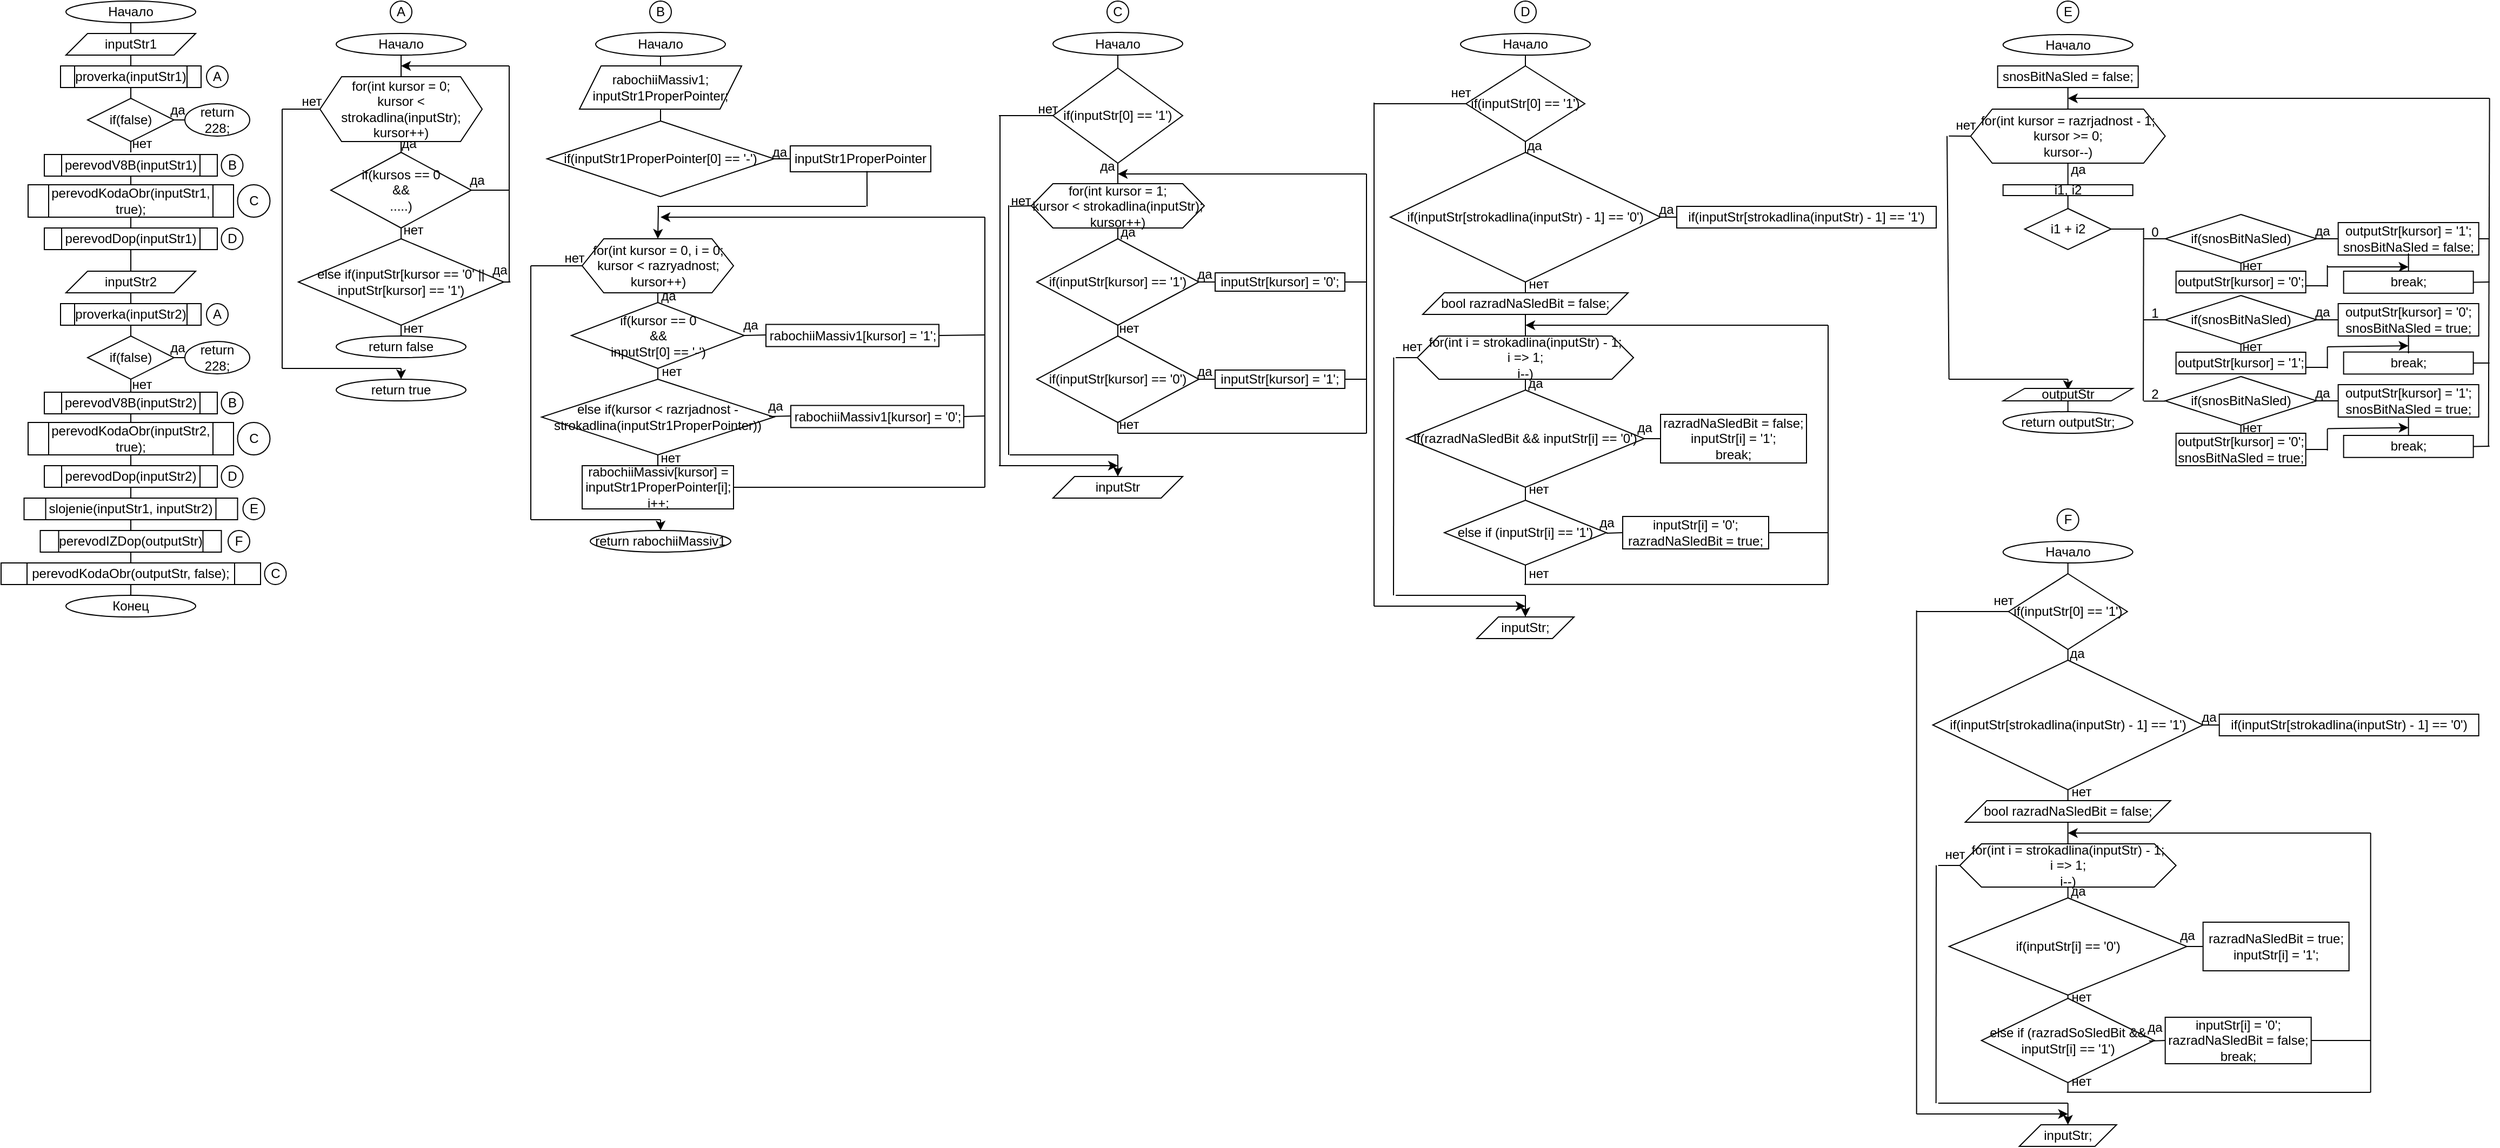 <mxfile version="13.6.2" type="device"><diagram id="bA3FfMQLRIdOz2HSfQTQ" name="Page-1"><mxGraphModel dx="2885" dy="2975" grid="1" gridSize="10" guides="1" tooltips="1" connect="1" arrows="1" fold="1" page="1" pageScale="1" pageWidth="850" pageHeight="1100" math="0" shadow="0"><root><mxCell id="0"/><mxCell id="1" parent="0"/><mxCell id="i08S69oN1pm-HW1dHAiR-1" value="Начало" style="ellipse;whiteSpace=wrap;html=1;" vertex="1" parent="1"><mxGeometry x="70" y="10" width="120" height="20" as="geometry"/></mxCell><mxCell id="i08S69oN1pm-HW1dHAiR-2" value="inputStr1" style="shape=parallelogram;perimeter=parallelogramPerimeter;whiteSpace=wrap;html=1;fixedSize=1;" vertex="1" parent="1"><mxGeometry x="70" y="40" width="120" height="20" as="geometry"/></mxCell><mxCell id="i08S69oN1pm-HW1dHAiR-3" value="proverka(inputStr1)" style="shape=process;whiteSpace=wrap;html=1;backgroundOutline=1;" vertex="1" parent="1"><mxGeometry x="65" y="70" width="130" height="20" as="geometry"/></mxCell><mxCell id="i08S69oN1pm-HW1dHAiR-4" value="if(false)" style="rhombus;whiteSpace=wrap;html=1;" vertex="1" parent="1"><mxGeometry x="90" y="100" width="80" height="40" as="geometry"/></mxCell><mxCell id="i08S69oN1pm-HW1dHAiR-5" value="return 228;" style="ellipse;whiteSpace=wrap;html=1;" vertex="1" parent="1"><mxGeometry x="180" y="105" width="60" height="30" as="geometry"/></mxCell><mxCell id="i08S69oN1pm-HW1dHAiR-6" value="" style="endArrow=none;html=1;exitX=1;exitY=0.5;exitDx=0;exitDy=0;entryX=0;entryY=0.5;entryDx=0;entryDy=0;" edge="1" parent="1" source="i08S69oN1pm-HW1dHAiR-4" target="i08S69oN1pm-HW1dHAiR-5"><mxGeometry width="50" height="50" relative="1" as="geometry"><mxPoint x="170" y="150" as="sourcePoint"/><mxPoint x="220" y="100" as="targetPoint"/></mxGeometry></mxCell><mxCell id="i08S69oN1pm-HW1dHAiR-7" value="да" style="text;html=1;align=center;verticalAlign=middle;resizable=0;points=[];autosize=1;" vertex="1" parent="1"><mxGeometry x="158" y="101" width="30" height="20" as="geometry"/></mxCell><mxCell id="i08S69oN1pm-HW1dHAiR-8" value="" style="endArrow=none;html=1;entryX=0.5;entryY=1;entryDx=0;entryDy=0;" edge="1" parent="1" target="i08S69oN1pm-HW1dHAiR-4"><mxGeometry width="50" height="50" relative="1" as="geometry"><mxPoint x="130" y="150" as="sourcePoint"/><mxPoint x="180" y="120" as="targetPoint"/></mxGeometry></mxCell><mxCell id="i08S69oN1pm-HW1dHAiR-9" value="нет" style="text;html=1;align=center;verticalAlign=middle;resizable=0;points=[];autosize=1;" vertex="1" parent="1"><mxGeometry x="125" y="132" width="30" height="20" as="geometry"/></mxCell><mxCell id="i08S69oN1pm-HW1dHAiR-10" value="perevodV8B(inputStr1)" style="shape=process;whiteSpace=wrap;html=1;backgroundOutline=1;" vertex="1" parent="1"><mxGeometry x="50" y="152" width="160" height="20" as="geometry"/></mxCell><mxCell id="i08S69oN1pm-HW1dHAiR-11" value="" style="endArrow=none;html=1;entryX=0.5;entryY=1;entryDx=0;entryDy=0;" edge="1" parent="1" target="i08S69oN1pm-HW1dHAiR-10"><mxGeometry width="50" height="50" relative="1" as="geometry"><mxPoint x="130" y="180" as="sourcePoint"/><mxPoint x="180" y="140" as="targetPoint"/></mxGeometry></mxCell><mxCell id="i08S69oN1pm-HW1dHAiR-14" value="perevodKodaObr(inputStr1, true);" style="shape=process;whiteSpace=wrap;html=1;backgroundOutline=1;" vertex="1" parent="1"><mxGeometry x="35" y="180" width="190" height="30" as="geometry"/></mxCell><mxCell id="i08S69oN1pm-HW1dHAiR-15" value="perevodDop(inputStr1)" style="shape=process;whiteSpace=wrap;html=1;backgroundOutline=1;" vertex="1" parent="1"><mxGeometry x="50" y="220" width="160" height="20" as="geometry"/></mxCell><mxCell id="i08S69oN1pm-HW1dHAiR-16" value="" style="endArrow=none;html=1;entryX=0.5;entryY=1;entryDx=0;entryDy=0;" edge="1" parent="1" target="i08S69oN1pm-HW1dHAiR-14"><mxGeometry width="50" height="50" relative="1" as="geometry"><mxPoint x="130" y="220" as="sourcePoint"/><mxPoint x="180" y="190" as="targetPoint"/></mxGeometry></mxCell><mxCell id="i08S69oN1pm-HW1dHAiR-17" value="inputStr2" style="shape=parallelogram;perimeter=parallelogramPerimeter;whiteSpace=wrap;html=1;fixedSize=1;" vertex="1" parent="1"><mxGeometry x="70" y="260" width="120" height="20" as="geometry"/></mxCell><mxCell id="i08S69oN1pm-HW1dHAiR-18" value="proverka(inputStr2)" style="shape=process;whiteSpace=wrap;html=1;backgroundOutline=1;" vertex="1" parent="1"><mxGeometry x="65" y="290" width="130" height="20" as="geometry"/></mxCell><mxCell id="i08S69oN1pm-HW1dHAiR-19" value="if(false)" style="rhombus;whiteSpace=wrap;html=1;" vertex="1" parent="1"><mxGeometry x="90" y="320" width="80" height="40" as="geometry"/></mxCell><mxCell id="i08S69oN1pm-HW1dHAiR-20" value="return 228;" style="ellipse;whiteSpace=wrap;html=1;" vertex="1" parent="1"><mxGeometry x="180" y="325" width="60" height="30" as="geometry"/></mxCell><mxCell id="i08S69oN1pm-HW1dHAiR-21" value="" style="endArrow=none;html=1;exitX=1;exitY=0.5;exitDx=0;exitDy=0;entryX=0;entryY=0.5;entryDx=0;entryDy=0;" edge="1" parent="1" source="i08S69oN1pm-HW1dHAiR-19" target="i08S69oN1pm-HW1dHAiR-20"><mxGeometry width="50" height="50" relative="1" as="geometry"><mxPoint x="170" y="370" as="sourcePoint"/><mxPoint x="220" y="320" as="targetPoint"/></mxGeometry></mxCell><mxCell id="i08S69oN1pm-HW1dHAiR-22" value="да" style="text;html=1;align=center;verticalAlign=middle;resizable=0;points=[];autosize=1;" vertex="1" parent="1"><mxGeometry x="158" y="321" width="30" height="20" as="geometry"/></mxCell><mxCell id="i08S69oN1pm-HW1dHAiR-23" value="" style="endArrow=none;html=1;entryX=0.5;entryY=1;entryDx=0;entryDy=0;exitX=0.5;exitY=0;exitDx=0;exitDy=0;" edge="1" parent="1" target="i08S69oN1pm-HW1dHAiR-19" source="i08S69oN1pm-HW1dHAiR-25"><mxGeometry width="50" height="50" relative="1" as="geometry"><mxPoint x="130" y="370" as="sourcePoint"/><mxPoint x="172.5" y="340" as="targetPoint"/></mxGeometry></mxCell><mxCell id="i08S69oN1pm-HW1dHAiR-24" value="нет" style="text;html=1;align=center;verticalAlign=middle;resizable=0;points=[];autosize=1;" vertex="1" parent="1"><mxGeometry x="125" y="355" width="30" height="20" as="geometry"/></mxCell><mxCell id="i08S69oN1pm-HW1dHAiR-25" value="perevodV8B(inputStr2)" style="shape=process;whiteSpace=wrap;html=1;backgroundOutline=1;" vertex="1" parent="1"><mxGeometry x="50" y="372" width="160" height="20" as="geometry"/></mxCell><mxCell id="i08S69oN1pm-HW1dHAiR-26" value="" style="endArrow=none;html=1;entryX=0.5;entryY=1;entryDx=0;entryDy=0;exitX=0.5;exitY=0;exitDx=0;exitDy=0;" edge="1" parent="1" target="i08S69oN1pm-HW1dHAiR-25" source="i08S69oN1pm-HW1dHAiR-27"><mxGeometry width="50" height="50" relative="1" as="geometry"><mxPoint x="122.5" y="400" as="sourcePoint"/><mxPoint x="172.5" y="360" as="targetPoint"/></mxGeometry></mxCell><mxCell id="i08S69oN1pm-HW1dHAiR-27" value="perevodKodaObr(inputStr2, true);" style="shape=process;whiteSpace=wrap;html=1;backgroundOutline=1;" vertex="1" parent="1"><mxGeometry x="35" y="400" width="190" height="30" as="geometry"/></mxCell><mxCell id="i08S69oN1pm-HW1dHAiR-28" value="perevodDop(inputStr2)" style="shape=process;whiteSpace=wrap;html=1;backgroundOutline=1;" vertex="1" parent="1"><mxGeometry x="50" y="440" width="160" height="20" as="geometry"/></mxCell><mxCell id="i08S69oN1pm-HW1dHAiR-29" value="" style="endArrow=none;html=1;entryX=0.5;entryY=1;entryDx=0;entryDy=0;exitX=0.5;exitY=0;exitDx=0;exitDy=0;" edge="1" parent="1" target="i08S69oN1pm-HW1dHAiR-27" source="i08S69oN1pm-HW1dHAiR-28"><mxGeometry width="50" height="50" relative="1" as="geometry"><mxPoint x="122.5" y="440.0" as="sourcePoint"/><mxPoint x="172.5" y="410" as="targetPoint"/></mxGeometry></mxCell><mxCell id="i08S69oN1pm-HW1dHAiR-31" value="slojenie(inputStr1, inputStr2)" style="shape=process;whiteSpace=wrap;html=1;backgroundOutline=1;" vertex="1" parent="1"><mxGeometry x="31.25" y="470" width="197.5" height="20" as="geometry"/></mxCell><mxCell id="i08S69oN1pm-HW1dHAiR-32" value="perevodIZDop(outputStr)" style="shape=process;whiteSpace=wrap;html=1;backgroundOutline=1;" vertex="1" parent="1"><mxGeometry x="46.25" y="500" width="167.5" height="20" as="geometry"/></mxCell><mxCell id="i08S69oN1pm-HW1dHAiR-33" value="perevodKodaObr(outputStr, false);" style="shape=process;whiteSpace=wrap;html=1;backgroundOutline=1;" vertex="1" parent="1"><mxGeometry x="10" y="530" width="240" height="20" as="geometry"/></mxCell><mxCell id="i08S69oN1pm-HW1dHAiR-34" value="Конец" style="ellipse;whiteSpace=wrap;html=1;" vertex="1" parent="1"><mxGeometry x="70" y="560" width="120" height="20" as="geometry"/></mxCell><mxCell id="i08S69oN1pm-HW1dHAiR-35" value="" style="endArrow=none;html=1;entryX=0.5;entryY=1;entryDx=0;entryDy=0;exitX=0.5;exitY=0;exitDx=0;exitDy=0;" edge="1" parent="1" source="i08S69oN1pm-HW1dHAiR-2" target="i08S69oN1pm-HW1dHAiR-1"><mxGeometry width="50" height="50" relative="1" as="geometry"><mxPoint x="120" y="120" as="sourcePoint"/><mxPoint x="170" y="70" as="targetPoint"/></mxGeometry></mxCell><mxCell id="i08S69oN1pm-HW1dHAiR-36" value="" style="endArrow=none;html=1;entryX=0.5;entryY=1;entryDx=0;entryDy=0;exitX=0.5;exitY=0;exitDx=0;exitDy=0;" edge="1" parent="1" source="i08S69oN1pm-HW1dHAiR-3" target="i08S69oN1pm-HW1dHAiR-2"><mxGeometry width="50" height="50" relative="1" as="geometry"><mxPoint x="120" y="120" as="sourcePoint"/><mxPoint x="170" y="70" as="targetPoint"/></mxGeometry></mxCell><mxCell id="i08S69oN1pm-HW1dHAiR-37" value="" style="endArrow=none;html=1;entryX=0.5;entryY=1;entryDx=0;entryDy=0;exitX=0.5;exitY=0;exitDx=0;exitDy=0;" edge="1" parent="1" source="i08S69oN1pm-HW1dHAiR-4" target="i08S69oN1pm-HW1dHAiR-3"><mxGeometry width="50" height="50" relative="1" as="geometry"><mxPoint x="120" y="120" as="sourcePoint"/><mxPoint x="170" y="70" as="targetPoint"/></mxGeometry></mxCell><mxCell id="i08S69oN1pm-HW1dHAiR-38" value="" style="endArrow=none;html=1;exitX=0.5;exitY=1;exitDx=0;exitDy=0;entryX=0.5;entryY=0;entryDx=0;entryDy=0;" edge="1" parent="1" source="i08S69oN1pm-HW1dHAiR-15" target="i08S69oN1pm-HW1dHAiR-17"><mxGeometry width="50" height="50" relative="1" as="geometry"><mxPoint x="120" y="230" as="sourcePoint"/><mxPoint x="170" y="180" as="targetPoint"/></mxGeometry></mxCell><mxCell id="i08S69oN1pm-HW1dHAiR-39" value="" style="endArrow=none;html=1;entryX=0.5;entryY=1;entryDx=0;entryDy=0;exitX=0.5;exitY=0;exitDx=0;exitDy=0;" edge="1" parent="1" source="i08S69oN1pm-HW1dHAiR-18" target="i08S69oN1pm-HW1dHAiR-17"><mxGeometry width="50" height="50" relative="1" as="geometry"><mxPoint x="120" y="340" as="sourcePoint"/><mxPoint x="170" y="290" as="targetPoint"/></mxGeometry></mxCell><mxCell id="i08S69oN1pm-HW1dHAiR-40" value="" style="endArrow=none;html=1;entryX=0.5;entryY=1;entryDx=0;entryDy=0;exitX=0.5;exitY=0;exitDx=0;exitDy=0;" edge="1" parent="1" source="i08S69oN1pm-HW1dHAiR-19" target="i08S69oN1pm-HW1dHAiR-18"><mxGeometry width="50" height="50" relative="1" as="geometry"><mxPoint x="120" y="350" as="sourcePoint"/><mxPoint x="170" y="300" as="targetPoint"/></mxGeometry></mxCell><mxCell id="i08S69oN1pm-HW1dHAiR-41" value="" style="endArrow=none;html=1;entryX=0.5;entryY=1;entryDx=0;entryDy=0;exitX=0.5;exitY=0;exitDx=0;exitDy=0;" edge="1" parent="1" source="i08S69oN1pm-HW1dHAiR-31" target="i08S69oN1pm-HW1dHAiR-28"><mxGeometry width="50" height="50" relative="1" as="geometry"><mxPoint x="120" y="470" as="sourcePoint"/><mxPoint x="170" y="420" as="targetPoint"/></mxGeometry></mxCell><mxCell id="i08S69oN1pm-HW1dHAiR-42" value="" style="endArrow=none;html=1;exitX=0.5;exitY=0;exitDx=0;exitDy=0;entryX=0.5;entryY=1;entryDx=0;entryDy=0;" edge="1" parent="1" source="i08S69oN1pm-HW1dHAiR-32" target="i08S69oN1pm-HW1dHAiR-31"><mxGeometry width="50" height="50" relative="1" as="geometry"><mxPoint x="120" y="480" as="sourcePoint"/><mxPoint x="170" y="430" as="targetPoint"/></mxGeometry></mxCell><mxCell id="i08S69oN1pm-HW1dHAiR-43" value="" style="endArrow=none;html=1;exitX=0.5;exitY=0;exitDx=0;exitDy=0;entryX=0.5;entryY=1;entryDx=0;entryDy=0;" edge="1" parent="1" source="i08S69oN1pm-HW1dHAiR-33" target="i08S69oN1pm-HW1dHAiR-32"><mxGeometry width="50" height="50" relative="1" as="geometry"><mxPoint x="120" y="480" as="sourcePoint"/><mxPoint x="170" y="430" as="targetPoint"/></mxGeometry></mxCell><mxCell id="i08S69oN1pm-HW1dHAiR-44" value="" style="endArrow=none;html=1;exitX=0.5;exitY=1;exitDx=0;exitDy=0;entryX=0.5;entryY=0;entryDx=0;entryDy=0;" edge="1" parent="1" source="i08S69oN1pm-HW1dHAiR-33" target="i08S69oN1pm-HW1dHAiR-34"><mxGeometry width="50" height="50" relative="1" as="geometry"><mxPoint x="120" y="490" as="sourcePoint"/><mxPoint x="170" y="440" as="targetPoint"/></mxGeometry></mxCell><mxCell id="i08S69oN1pm-HW1dHAiR-45" value="A" style="ellipse;whiteSpace=wrap;html=1;aspect=fixed;" vertex="1" parent="1"><mxGeometry x="200" y="70" width="20" height="20" as="geometry"/></mxCell><mxCell id="i08S69oN1pm-HW1dHAiR-46" value="A" style="ellipse;whiteSpace=wrap;html=1;aspect=fixed;" vertex="1" parent="1"><mxGeometry x="200" y="290" width="20" height="20" as="geometry"/></mxCell><mxCell id="i08S69oN1pm-HW1dHAiR-47" value="B" style="ellipse;whiteSpace=wrap;html=1;aspect=fixed;" vertex="1" parent="1"><mxGeometry x="213.75" y="152" width="20" height="20" as="geometry"/></mxCell><mxCell id="i08S69oN1pm-HW1dHAiR-48" value="B" style="ellipse;whiteSpace=wrap;html=1;aspect=fixed;" vertex="1" parent="1"><mxGeometry x="213.75" y="372" width="20" height="20" as="geometry"/></mxCell><mxCell id="i08S69oN1pm-HW1dHAiR-49" value="C" style="ellipse;whiteSpace=wrap;html=1;aspect=fixed;" vertex="1" parent="1"><mxGeometry x="228.75" y="180" width="30" height="30" as="geometry"/></mxCell><mxCell id="i08S69oN1pm-HW1dHAiR-50" value="C" style="ellipse;whiteSpace=wrap;html=1;aspect=fixed;" vertex="1" parent="1"><mxGeometry x="228.75" y="400" width="30" height="30" as="geometry"/></mxCell><mxCell id="i08S69oN1pm-HW1dHAiR-51" value="D" style="ellipse;whiteSpace=wrap;html=1;aspect=fixed;" vertex="1" parent="1"><mxGeometry x="213.75" y="220" width="20" height="20" as="geometry"/></mxCell><mxCell id="i08S69oN1pm-HW1dHAiR-52" value="D" style="ellipse;whiteSpace=wrap;html=1;aspect=fixed;" vertex="1" parent="1"><mxGeometry x="213.75" y="440" width="20" height="20" as="geometry"/></mxCell><mxCell id="i08S69oN1pm-HW1dHAiR-53" value="E" style="ellipse;whiteSpace=wrap;html=1;aspect=fixed;" vertex="1" parent="1"><mxGeometry x="233.75" y="470" width="20" height="20" as="geometry"/></mxCell><mxCell id="i08S69oN1pm-HW1dHAiR-54" value="F" style="ellipse;whiteSpace=wrap;html=1;aspect=fixed;" vertex="1" parent="1"><mxGeometry x="220" y="500" width="20" height="20" as="geometry"/></mxCell><mxCell id="i08S69oN1pm-HW1dHAiR-55" value="C" style="ellipse;whiteSpace=wrap;html=1;aspect=fixed;" vertex="1" parent="1"><mxGeometry x="253.75" y="530" width="20" height="20" as="geometry"/></mxCell><mxCell id="i08S69oN1pm-HW1dHAiR-56" value="A" style="ellipse;whiteSpace=wrap;html=1;aspect=fixed;" vertex="1" parent="1"><mxGeometry x="370" y="10" width="20" height="20" as="geometry"/></mxCell><mxCell id="i08S69oN1pm-HW1dHAiR-57" value="Начало" style="ellipse;whiteSpace=wrap;html=1;" vertex="1" parent="1"><mxGeometry x="320" y="40" width="120" height="20" as="geometry"/></mxCell><mxCell id="i08S69oN1pm-HW1dHAiR-59" value="for(int kursor = 0;&lt;br&gt;kursor &amp;lt; strokadlina(inputStr);&lt;br&gt;kursor++)" style="shape=hexagon;perimeter=hexagonPerimeter2;whiteSpace=wrap;html=1;fixedSize=1;" vertex="1" parent="1"><mxGeometry x="305" y="80" width="150" height="60" as="geometry"/></mxCell><mxCell id="i08S69oN1pm-HW1dHAiR-60" value="" style="endArrow=none;html=1;entryX=0.5;entryY=1;entryDx=0;entryDy=0;" edge="1" parent="1" target="i08S69oN1pm-HW1dHAiR-59"><mxGeometry width="50" height="50" relative="1" as="geometry"><mxPoint x="380" y="150" as="sourcePoint"/><mxPoint x="370" y="120" as="targetPoint"/></mxGeometry></mxCell><mxCell id="i08S69oN1pm-HW1dHAiR-61" value="да" style="text;html=1;align=center;verticalAlign=middle;resizable=0;points=[];autosize=1;" vertex="1" parent="1"><mxGeometry x="372" y="132" width="30" height="20" as="geometry"/></mxCell><mxCell id="i08S69oN1pm-HW1dHAiR-62" value="if(kursos == 0&lt;br&gt;&amp;amp;&amp;amp;&lt;br&gt;.....)" style="rhombus;whiteSpace=wrap;html=1;" vertex="1" parent="1"><mxGeometry x="315" y="150" width="130" height="70" as="geometry"/></mxCell><mxCell id="i08S69oN1pm-HW1dHAiR-63" value="" style="endArrow=none;html=1;entryX=0.5;entryY=1;entryDx=0;entryDy=0;" edge="1" parent="1" target="i08S69oN1pm-HW1dHAiR-62"><mxGeometry width="50" height="50" relative="1" as="geometry"><mxPoint x="380" y="230" as="sourcePoint"/><mxPoint x="400" y="160" as="targetPoint"/></mxGeometry></mxCell><mxCell id="i08S69oN1pm-HW1dHAiR-64" value="нет" style="text;html=1;align=center;verticalAlign=middle;resizable=0;points=[];autosize=1;" vertex="1" parent="1"><mxGeometry x="376" y="212" width="30" height="20" as="geometry"/></mxCell><mxCell id="i08S69oN1pm-HW1dHAiR-65" value="else if(inputStr[kursor == '0' || inputStr[kursor] == '1')" style="rhombus;whiteSpace=wrap;html=1;" vertex="1" parent="1"><mxGeometry x="285" y="230" width="190" height="80" as="geometry"/></mxCell><mxCell id="i08S69oN1pm-HW1dHAiR-66" value="" style="endArrow=none;html=1;exitX=0.5;exitY=1;exitDx=0;exitDy=0;" edge="1" parent="1" source="i08S69oN1pm-HW1dHAiR-65"><mxGeometry width="50" height="50" relative="1" as="geometry"><mxPoint x="370" y="270" as="sourcePoint"/><mxPoint x="380" y="320" as="targetPoint"/></mxGeometry></mxCell><mxCell id="i08S69oN1pm-HW1dHAiR-67" value="нет" style="text;html=1;align=center;verticalAlign=middle;resizable=0;points=[];autosize=1;" vertex="1" parent="1"><mxGeometry x="376" y="303" width="30" height="20" as="geometry"/></mxCell><mxCell id="i08S69oN1pm-HW1dHAiR-68" value="return false" style="ellipse;whiteSpace=wrap;html=1;" vertex="1" parent="1"><mxGeometry x="320" y="320" width="120" height="20" as="geometry"/></mxCell><mxCell id="i08S69oN1pm-HW1dHAiR-69" value="" style="endArrow=none;html=1;entryX=0.5;entryY=1;entryDx=0;entryDy=0;" edge="1" parent="1" target="i08S69oN1pm-HW1dHAiR-57"><mxGeometry width="50" height="50" relative="1" as="geometry"><mxPoint x="380" y="80" as="sourcePoint"/><mxPoint x="420" y="140" as="targetPoint"/></mxGeometry></mxCell><mxCell id="i08S69oN1pm-HW1dHAiR-70" value="" style="endArrow=none;html=1;exitX=1;exitY=0.5;exitDx=0;exitDy=0;" edge="1" parent="1" source="i08S69oN1pm-HW1dHAiR-65"><mxGeometry width="50" height="50" relative="1" as="geometry"><mxPoint x="370" y="190" as="sourcePoint"/><mxPoint x="481.143" y="270" as="targetPoint"/></mxGeometry></mxCell><mxCell id="i08S69oN1pm-HW1dHAiR-71" value="" style="endArrow=none;html=1;" edge="1" parent="1"><mxGeometry width="50" height="50" relative="1" as="geometry"><mxPoint x="480" y="270" as="sourcePoint"/><mxPoint x="480" y="70" as="targetPoint"/></mxGeometry></mxCell><mxCell id="i08S69oN1pm-HW1dHAiR-72" value="" style="endArrow=classic;html=1;" edge="1" parent="1"><mxGeometry width="50" height="50" relative="1" as="geometry"><mxPoint x="480" y="70" as="sourcePoint"/><mxPoint x="380" y="70" as="targetPoint"/></mxGeometry></mxCell><mxCell id="i08S69oN1pm-HW1dHAiR-73" value="" style="endArrow=none;html=1;entryX=1;entryY=0.5;entryDx=0;entryDy=0;" edge="1" parent="1" target="i08S69oN1pm-HW1dHAiR-62"><mxGeometry width="50" height="50" relative="1" as="geometry"><mxPoint x="480" y="185" as="sourcePoint"/><mxPoint x="410" y="140" as="targetPoint"/></mxGeometry></mxCell><mxCell id="i08S69oN1pm-HW1dHAiR-74" value="да" style="text;html=1;align=center;verticalAlign=middle;resizable=0;points=[];autosize=1;" vertex="1" parent="1"><mxGeometry x="435" y="166" width="30" height="20" as="geometry"/></mxCell><mxCell id="i08S69oN1pm-HW1dHAiR-75" value="да" style="text;html=1;align=center;verticalAlign=middle;resizable=0;points=[];autosize=1;" vertex="1" parent="1"><mxGeometry x="456" y="249" width="30" height="20" as="geometry"/></mxCell><mxCell id="i08S69oN1pm-HW1dHAiR-76" value="" style="endArrow=none;html=1;entryX=0;entryY=0.5;entryDx=0;entryDy=0;" edge="1" parent="1" target="i08S69oN1pm-HW1dHAiR-59"><mxGeometry width="50" height="50" relative="1" as="geometry"><mxPoint x="270" y="110" as="sourcePoint"/><mxPoint x="380" y="210" as="targetPoint"/></mxGeometry></mxCell><mxCell id="i08S69oN1pm-HW1dHAiR-77" value="нет" style="text;html=1;align=center;verticalAlign=middle;resizable=0;points=[];autosize=1;" vertex="1" parent="1"><mxGeometry x="282" y="93" width="30" height="20" as="geometry"/></mxCell><mxCell id="i08S69oN1pm-HW1dHAiR-78" value="" style="endArrow=none;html=1;" edge="1" parent="1"><mxGeometry width="50" height="50" relative="1" as="geometry"><mxPoint x="270" y="350" as="sourcePoint"/><mxPoint x="270" y="110" as="targetPoint"/></mxGeometry></mxCell><mxCell id="i08S69oN1pm-HW1dHAiR-79" value="" style="endArrow=none;html=1;" edge="1" parent="1"><mxGeometry width="50" height="50" relative="1" as="geometry"><mxPoint x="270" y="350" as="sourcePoint"/><mxPoint x="380" y="350" as="targetPoint"/></mxGeometry></mxCell><mxCell id="i08S69oN1pm-HW1dHAiR-80" value="" style="endArrow=classic;html=1;" edge="1" parent="1"><mxGeometry width="50" height="50" relative="1" as="geometry"><mxPoint x="380" y="350" as="sourcePoint"/><mxPoint x="380" y="360" as="targetPoint"/></mxGeometry></mxCell><mxCell id="i08S69oN1pm-HW1dHAiR-81" value="return true" style="ellipse;whiteSpace=wrap;html=1;" vertex="1" parent="1"><mxGeometry x="320" y="360" width="120" height="20" as="geometry"/></mxCell><mxCell id="i08S69oN1pm-HW1dHAiR-82" value="B" style="ellipse;whiteSpace=wrap;html=1;aspect=fixed;" vertex="1" parent="1"><mxGeometry x="610" y="10" width="20" height="20" as="geometry"/></mxCell><mxCell id="i08S69oN1pm-HW1dHAiR-83" value="Начало" style="ellipse;whiteSpace=wrap;html=1;" vertex="1" parent="1"><mxGeometry x="560" y="39" width="120" height="22" as="geometry"/></mxCell><mxCell id="i08S69oN1pm-HW1dHAiR-85" value="rabochiiMassiv1;&lt;br&gt;inputStr1ProperPointer;" style="shape=parallelogram;perimeter=parallelogramPerimeter;whiteSpace=wrap;html=1;fixedSize=1;" vertex="1" parent="1"><mxGeometry x="545" y="70" width="150" height="40" as="geometry"/></mxCell><mxCell id="i08S69oN1pm-HW1dHAiR-86" value="if(inputStr1ProperPointer[0] == '-')" style="rhombus;whiteSpace=wrap;html=1;" vertex="1" parent="1"><mxGeometry x="515" y="121" width="210" height="70" as="geometry"/></mxCell><mxCell id="i08S69oN1pm-HW1dHAiR-88" value="" style="endArrow=none;html=1;exitX=1;exitY=0.5;exitDx=0;exitDy=0;" edge="1" parent="1" source="i08S69oN1pm-HW1dHAiR-86"><mxGeometry width="50" height="50" relative="1" as="geometry"><mxPoint x="640" y="140" as="sourcePoint"/><mxPoint x="740" y="156" as="targetPoint"/></mxGeometry></mxCell><mxCell id="i08S69oN1pm-HW1dHAiR-89" value="&amp;nbsp;да" style="text;html=1;align=center;verticalAlign=middle;resizable=0;points=[];autosize=1;" vertex="1" parent="1"><mxGeometry x="713" y="140" width="30" height="20" as="geometry"/></mxCell><mxCell id="i08S69oN1pm-HW1dHAiR-90" value="inputStr1ProperPointer" style="rounded=0;whiteSpace=wrap;html=1;" vertex="1" parent="1"><mxGeometry x="740" y="144" width="130" height="24" as="geometry"/></mxCell><mxCell id="i08S69oN1pm-HW1dHAiR-91" value="" style="endArrow=none;html=1;entryX=0.546;entryY=0.968;entryDx=0;entryDy=0;entryPerimeter=0;" edge="1" parent="1" target="i08S69oN1pm-HW1dHAiR-90"><mxGeometry width="50" height="50" relative="1" as="geometry"><mxPoint x="811" y="200" as="sourcePoint"/><mxPoint x="830" y="190" as="targetPoint"/></mxGeometry></mxCell><mxCell id="i08S69oN1pm-HW1dHAiR-92" value="" style="endArrow=none;html=1;" edge="1" parent="1"><mxGeometry width="50" height="50" relative="1" as="geometry"><mxPoint x="617" y="200" as="sourcePoint"/><mxPoint x="810" y="200" as="targetPoint"/></mxGeometry></mxCell><mxCell id="i08S69oN1pm-HW1dHAiR-93" value="" style="endArrow=classic;html=1;" edge="1" parent="1"><mxGeometry width="50" height="50" relative="1" as="geometry"><mxPoint x="618" y="200" as="sourcePoint"/><mxPoint x="617.5" y="230" as="targetPoint"/></mxGeometry></mxCell><mxCell id="i08S69oN1pm-HW1dHAiR-94" value="for(int kursor = 0, i = 0;&lt;br&gt;kursor &amp;lt; razryadnost;&lt;br&gt;kursor++)" style="shape=hexagon;perimeter=hexagonPerimeter2;whiteSpace=wrap;html=1;fixedSize=1;" vertex="1" parent="1"><mxGeometry x="547.5" y="230" width="140" height="50" as="geometry"/></mxCell><mxCell id="i08S69oN1pm-HW1dHAiR-95" value="" style="endArrow=none;html=1;entryX=0.5;entryY=1;entryDx=0;entryDy=0;" edge="1" parent="1" target="i08S69oN1pm-HW1dHAiR-94"><mxGeometry width="50" height="50" relative="1" as="geometry"><mxPoint x="617.5" y="290" as="sourcePoint"/><mxPoint x="657.5" y="210" as="targetPoint"/></mxGeometry></mxCell><mxCell id="i08S69oN1pm-HW1dHAiR-96" value="да" style="text;html=1;align=center;verticalAlign=middle;resizable=0;points=[];autosize=1;" vertex="1" parent="1"><mxGeometry x="611.5" y="273" width="30" height="20" as="geometry"/></mxCell><mxCell id="i08S69oN1pm-HW1dHAiR-97" value="if(kursor == 0&lt;br&gt;&amp;amp;&amp;amp;&lt;br&gt;inputStr[0] == '-')" style="rhombus;whiteSpace=wrap;html=1;" vertex="1" parent="1"><mxGeometry x="537.5" y="289" width="160" height="61" as="geometry"/></mxCell><mxCell id="i08S69oN1pm-HW1dHAiR-98" value="" style="endArrow=none;html=1;exitX=1;exitY=0.5;exitDx=0;exitDy=0;" edge="1" parent="1" source="i08S69oN1pm-HW1dHAiR-97"><mxGeometry width="50" height="50" relative="1" as="geometry"><mxPoint x="647.5" y="270" as="sourcePoint"/><mxPoint x="717.5" y="319" as="targetPoint"/></mxGeometry></mxCell><mxCell id="i08S69oN1pm-HW1dHAiR-99" value="да" style="text;html=1;align=center;verticalAlign=middle;resizable=0;points=[];autosize=1;" vertex="1" parent="1"><mxGeometry x="687.5" y="300" width="30" height="20" as="geometry"/></mxCell><mxCell id="i08S69oN1pm-HW1dHAiR-100" value="rabochiiMassiv1[kursor] = '1';" style="rounded=0;whiteSpace=wrap;html=1;" vertex="1" parent="1"><mxGeometry x="717.5" y="309.25" width="160" height="20.5" as="geometry"/></mxCell><mxCell id="i08S69oN1pm-HW1dHAiR-101" value="" style="endArrow=none;html=1;entryX=0.5;entryY=1;entryDx=0;entryDy=0;" edge="1" parent="1" target="i08S69oN1pm-HW1dHAiR-97"><mxGeometry width="50" height="50" relative="1" as="geometry"><mxPoint x="617.5" y="360" as="sourcePoint"/><mxPoint x="707.5" y="260" as="targetPoint"/></mxGeometry></mxCell><mxCell id="i08S69oN1pm-HW1dHAiR-102" value="нет" style="text;html=1;align=center;verticalAlign=middle;resizable=0;points=[];autosize=1;" vertex="1" parent="1"><mxGeometry x="614.5" y="343" width="30" height="20" as="geometry"/></mxCell><mxCell id="i08S69oN1pm-HW1dHAiR-103" value="else if(kursor &amp;lt; razrjadnost - strokadlina(inputStr1ProperPointer))" style="rhombus;whiteSpace=wrap;html=1;" vertex="1" parent="1"><mxGeometry x="510" y="360" width="215" height="70" as="geometry"/></mxCell><mxCell id="i08S69oN1pm-HW1dHAiR-104" value="" style="endArrow=none;html=1;exitX=1;exitY=0.5;exitDx=0;exitDy=0;" edge="1" parent="1"><mxGeometry width="50" height="50" relative="1" as="geometry"><mxPoint x="720.5" y="394.5" as="sourcePoint"/><mxPoint x="740.5" y="394" as="targetPoint"/></mxGeometry></mxCell><mxCell id="i08S69oN1pm-HW1dHAiR-105" value="да" style="text;html=1;align=center;verticalAlign=middle;resizable=0;points=[];autosize=1;" vertex="1" parent="1"><mxGeometry x="710.5" y="375" width="30" height="20" as="geometry"/></mxCell><mxCell id="i08S69oN1pm-HW1dHAiR-106" value="rabochiiMassiv1[kursor] = '0';" style="rounded=0;whiteSpace=wrap;html=1;" vertex="1" parent="1"><mxGeometry x="740.5" y="384.25" width="160" height="20.5" as="geometry"/></mxCell><mxCell id="i08S69oN1pm-HW1dHAiR-107" value="" style="endArrow=none;html=1;exitX=0.5;exitY=1;exitDx=0;exitDy=0;" edge="1" parent="1" source="i08S69oN1pm-HW1dHAiR-103"><mxGeometry width="50" height="50" relative="1" as="geometry"><mxPoint x="657.5" y="350" as="sourcePoint"/><mxPoint x="617.5" y="440" as="targetPoint"/></mxGeometry></mxCell><mxCell id="i08S69oN1pm-HW1dHAiR-108" value="нет" style="text;html=1;align=center;verticalAlign=middle;resizable=0;points=[];autosize=1;" vertex="1" parent="1"><mxGeometry x="613.5" y="423" width="30" height="20" as="geometry"/></mxCell><mxCell id="i08S69oN1pm-HW1dHAiR-109" value="rabochiiMassiv[kursor] = inputStr1ProperPointer[i];&lt;br&gt;i++;" style="rounded=0;whiteSpace=wrap;html=1;" vertex="1" parent="1"><mxGeometry x="547.5" y="440" width="140" height="40" as="geometry"/></mxCell><mxCell id="i08S69oN1pm-HW1dHAiR-110" value="" style="endArrow=none;html=1;exitX=1;exitY=0.5;exitDx=0;exitDy=0;" edge="1" parent="1" source="i08S69oN1pm-HW1dHAiR-109"><mxGeometry width="50" height="50" relative="1" as="geometry"><mxPoint x="740" y="370" as="sourcePoint"/><mxPoint x="920" y="460" as="targetPoint"/></mxGeometry></mxCell><mxCell id="i08S69oN1pm-HW1dHAiR-111" value="" style="endArrow=none;html=1;" edge="1" parent="1"><mxGeometry width="50" height="50" relative="1" as="geometry"><mxPoint x="920" y="460" as="sourcePoint"/><mxPoint x="920" y="210" as="targetPoint"/></mxGeometry></mxCell><mxCell id="i08S69oN1pm-HW1dHAiR-112" value="" style="endArrow=classic;html=1;" edge="1" parent="1"><mxGeometry width="50" height="50" relative="1" as="geometry"><mxPoint x="920" y="210" as="sourcePoint"/><mxPoint x="620" y="210" as="targetPoint"/></mxGeometry></mxCell><mxCell id="i08S69oN1pm-HW1dHAiR-113" value="" style="endArrow=none;html=1;entryX=1;entryY=0.5;entryDx=0;entryDy=0;" edge="1" parent="1" target="i08S69oN1pm-HW1dHAiR-100"><mxGeometry width="50" height="50" relative="1" as="geometry"><mxPoint x="920" y="319" as="sourcePoint"/><mxPoint x="790" y="320" as="targetPoint"/></mxGeometry></mxCell><mxCell id="i08S69oN1pm-HW1dHAiR-114" value="" style="endArrow=none;html=1;exitX=1;exitY=0.5;exitDx=0;exitDy=0;" edge="1" parent="1" source="i08S69oN1pm-HW1dHAiR-106"><mxGeometry width="50" height="50" relative="1" as="geometry"><mxPoint x="740" y="370" as="sourcePoint"/><mxPoint x="920" y="394" as="targetPoint"/></mxGeometry></mxCell><mxCell id="i08S69oN1pm-HW1dHAiR-115" value="" style="endArrow=none;html=1;exitX=0;exitY=0.5;exitDx=0;exitDy=0;" edge="1" parent="1" source="i08S69oN1pm-HW1dHAiR-94"><mxGeometry width="50" height="50" relative="1" as="geometry"><mxPoint x="600" y="280" as="sourcePoint"/><mxPoint x="500" y="255" as="targetPoint"/></mxGeometry></mxCell><mxCell id="i08S69oN1pm-HW1dHAiR-116" value="нет" style="text;html=1;align=center;verticalAlign=middle;resizable=0;points=[];autosize=1;" vertex="1" parent="1"><mxGeometry x="525" y="238" width="30" height="20" as="geometry"/></mxCell><mxCell id="i08S69oN1pm-HW1dHAiR-117" value="" style="endArrow=none;html=1;" edge="1" parent="1"><mxGeometry width="50" height="50" relative="1" as="geometry"><mxPoint x="500" y="490" as="sourcePoint"/><mxPoint x="500" y="255" as="targetPoint"/></mxGeometry></mxCell><mxCell id="i08S69oN1pm-HW1dHAiR-118" value="" style="endArrow=none;html=1;" edge="1" parent="1"><mxGeometry width="50" height="50" relative="1" as="geometry"><mxPoint x="500" y="490" as="sourcePoint"/><mxPoint x="620" y="490" as="targetPoint"/></mxGeometry></mxCell><mxCell id="i08S69oN1pm-HW1dHAiR-119" value="" style="endArrow=classic;html=1;" edge="1" parent="1"><mxGeometry width="50" height="50" relative="1" as="geometry"><mxPoint x="620" y="490" as="sourcePoint"/><mxPoint x="620" y="500" as="targetPoint"/></mxGeometry></mxCell><mxCell id="i08S69oN1pm-HW1dHAiR-120" value="return rabochiiMassiv1" style="ellipse;whiteSpace=wrap;html=1;" vertex="1" parent="1"><mxGeometry x="555" y="500" width="130" height="20" as="geometry"/></mxCell><mxCell id="i08S69oN1pm-HW1dHAiR-121" value="C" style="ellipse;whiteSpace=wrap;html=1;aspect=fixed;" vertex="1" parent="1"><mxGeometry x="1033" y="10" width="20" height="20" as="geometry"/></mxCell><mxCell id="i08S69oN1pm-HW1dHAiR-124" value="" style="endArrow=none;html=1;exitX=0.5;exitY=0;exitDx=0;exitDy=0;" edge="1" parent="1" source="i08S69oN1pm-HW1dHAiR-86"><mxGeometry width="50" height="50" relative="1" as="geometry"><mxPoint x="560" y="130" as="sourcePoint"/><mxPoint x="620" y="110" as="targetPoint"/></mxGeometry></mxCell><mxCell id="i08S69oN1pm-HW1dHAiR-125" value="" style="endArrow=none;html=1;entryX=0.5;entryY=1;entryDx=0;entryDy=0;exitX=0.5;exitY=0;exitDx=0;exitDy=0;" edge="1" parent="1" source="i08S69oN1pm-HW1dHAiR-85" target="i08S69oN1pm-HW1dHAiR-83"><mxGeometry width="50" height="50" relative="1" as="geometry"><mxPoint x="560" y="130" as="sourcePoint"/><mxPoint x="610" y="80" as="targetPoint"/></mxGeometry></mxCell><mxCell id="i08S69oN1pm-HW1dHAiR-126" value="Начало" style="ellipse;whiteSpace=wrap;html=1;" vertex="1" parent="1"><mxGeometry x="983" y="39" width="120" height="21" as="geometry"/></mxCell><mxCell id="i08S69oN1pm-HW1dHAiR-127" value="if(inputStr[0] == '1')" style="rhombus;whiteSpace=wrap;html=1;" vertex="1" parent="1"><mxGeometry x="983" y="72" width="120" height="88" as="geometry"/></mxCell><mxCell id="i08S69oN1pm-HW1dHAiR-129" value="" style="endArrow=none;html=1;entryX=0.5;entryY=1;entryDx=0;entryDy=0;exitX=0.5;exitY=0;exitDx=0;exitDy=0;" edge="1" parent="1" source="i08S69oN1pm-HW1dHAiR-131" target="i08S69oN1pm-HW1dHAiR-127"><mxGeometry width="50" height="50" relative="1" as="geometry"><mxPoint x="1043" y="170" as="sourcePoint"/><mxPoint x="1043" y="140" as="targetPoint"/></mxGeometry></mxCell><mxCell id="i08S69oN1pm-HW1dHAiR-130" value="да" style="text;html=1;align=center;verticalAlign=middle;resizable=0;points=[];autosize=1;" vertex="1" parent="1"><mxGeometry x="1018" y="153" width="30" height="20" as="geometry"/></mxCell><mxCell id="i08S69oN1pm-HW1dHAiR-131" value="for(int kursor = 1;&lt;br&gt;kursor &amp;lt; strokadlina(inputStr);&lt;br&gt;kursor++)" style="shape=hexagon;perimeter=hexagonPerimeter2;whiteSpace=wrap;html=1;fixedSize=1;" vertex="1" parent="1"><mxGeometry x="963" y="179" width="160" height="41" as="geometry"/></mxCell><mxCell id="i08S69oN1pm-HW1dHAiR-132" value="" style="endArrow=none;html=1;entryX=0.5;entryY=1;entryDx=0;entryDy=0;" edge="1" parent="1" source="i08S69oN1pm-HW1dHAiR-134" target="i08S69oN1pm-HW1dHAiR-131"><mxGeometry width="50" height="50" relative="1" as="geometry"><mxPoint x="1043" y="240" as="sourcePoint"/><mxPoint x="1063" y="190" as="targetPoint"/></mxGeometry></mxCell><mxCell id="i08S69oN1pm-HW1dHAiR-133" value="да" style="text;html=1;align=center;verticalAlign=middle;resizable=0;points=[];autosize=1;" vertex="1" parent="1"><mxGeometry x="1037" y="214" width="30" height="20" as="geometry"/></mxCell><mxCell id="i08S69oN1pm-HW1dHAiR-134" value="if(inputStr[kursor] == '1')" style="rhombus;whiteSpace=wrap;html=1;" vertex="1" parent="1"><mxGeometry x="968" y="230" width="150" height="80" as="geometry"/></mxCell><mxCell id="i08S69oN1pm-HW1dHAiR-135" value="" style="endArrow=none;html=1;entryX=0.5;entryY=1;entryDx=0;entryDy=0;exitX=0.5;exitY=0;exitDx=0;exitDy=0;" edge="1" parent="1" source="i08S69oN1pm-HW1dHAiR-137" target="i08S69oN1pm-HW1dHAiR-134"><mxGeometry width="50" height="50" relative="1" as="geometry"><mxPoint x="1043" y="330" as="sourcePoint"/><mxPoint x="1063" y="250" as="targetPoint"/></mxGeometry></mxCell><mxCell id="i08S69oN1pm-HW1dHAiR-136" value="нет" style="text;html=1;align=center;verticalAlign=middle;resizable=0;points=[];autosize=1;" vertex="1" parent="1"><mxGeometry x="1038" y="303" width="30" height="20" as="geometry"/></mxCell><mxCell id="i08S69oN1pm-HW1dHAiR-137" value="if(inputStr[kursor] == '0')" style="rhombus;whiteSpace=wrap;html=1;" vertex="1" parent="1"><mxGeometry x="968" y="320" width="150" height="80" as="geometry"/></mxCell><mxCell id="i08S69oN1pm-HW1dHAiR-139" value="" style="endArrow=none;html=1;entryX=1;entryY=0.5;entryDx=0;entryDy=0;" edge="1" parent="1" target="i08S69oN1pm-HW1dHAiR-134"><mxGeometry width="50" height="50" relative="1" as="geometry"><mxPoint x="1133" y="270" as="sourcePoint"/><mxPoint x="1123" y="250" as="targetPoint"/></mxGeometry></mxCell><mxCell id="i08S69oN1pm-HW1dHAiR-140" value="да" style="text;html=1;align=center;verticalAlign=middle;resizable=0;points=[];autosize=1;" vertex="1" parent="1"><mxGeometry x="1108" y="253" width="30" height="20" as="geometry"/></mxCell><mxCell id="i08S69oN1pm-HW1dHAiR-141" value="inputStr[kursor] = '0';" style="rounded=0;whiteSpace=wrap;html=1;" vertex="1" parent="1"><mxGeometry x="1133" y="261.5" width="120" height="17" as="geometry"/></mxCell><mxCell id="i08S69oN1pm-HW1dHAiR-142" value="" style="endArrow=none;html=1;entryX=1;entryY=0.5;entryDx=0;entryDy=0;" edge="1" parent="1"><mxGeometry width="50" height="50" relative="1" as="geometry"><mxPoint x="1133" y="360" as="sourcePoint"/><mxPoint x="1118" y="360" as="targetPoint"/></mxGeometry></mxCell><mxCell id="i08S69oN1pm-HW1dHAiR-143" value="inputStr[kursor] = '1';" style="rounded=0;whiteSpace=wrap;html=1;" vertex="1" parent="1"><mxGeometry x="1133" y="351.5" width="120" height="17" as="geometry"/></mxCell><mxCell id="i08S69oN1pm-HW1dHAiR-144" value="да" style="text;html=1;align=center;verticalAlign=middle;resizable=0;points=[];autosize=1;" vertex="1" parent="1"><mxGeometry x="1108" y="343" width="30" height="20" as="geometry"/></mxCell><mxCell id="i08S69oN1pm-HW1dHAiR-145" value="" style="endArrow=none;html=1;exitX=0.5;exitY=1;exitDx=0;exitDy=0;" edge="1" parent="1" source="i08S69oN1pm-HW1dHAiR-137"><mxGeometry width="50" height="50" relative="1" as="geometry"><mxPoint x="1133" y="320" as="sourcePoint"/><mxPoint x="1043" y="410" as="targetPoint"/></mxGeometry></mxCell><mxCell id="i08S69oN1pm-HW1dHAiR-146" value="" style="endArrow=none;html=1;" edge="1" parent="1"><mxGeometry width="50" height="50" relative="1" as="geometry"><mxPoint x="1043" y="410" as="sourcePoint"/><mxPoint x="1273" y="410" as="targetPoint"/></mxGeometry></mxCell><mxCell id="i08S69oN1pm-HW1dHAiR-147" value="нет" style="text;html=1;align=center;verticalAlign=middle;resizable=0;points=[];autosize=1;" vertex="1" parent="1"><mxGeometry x="1038" y="392" width="30" height="20" as="geometry"/></mxCell><mxCell id="i08S69oN1pm-HW1dHAiR-148" value="" style="endArrow=none;html=1;" edge="1" parent="1"><mxGeometry width="50" height="50" relative="1" as="geometry"><mxPoint x="1273" y="410" as="sourcePoint"/><mxPoint x="1273" y="170" as="targetPoint"/></mxGeometry></mxCell><mxCell id="i08S69oN1pm-HW1dHAiR-149" value="" style="endArrow=classic;html=1;" edge="1" parent="1"><mxGeometry width="50" height="50" relative="1" as="geometry"><mxPoint x="1273" y="170" as="sourcePoint"/><mxPoint x="1043" y="170" as="targetPoint"/></mxGeometry></mxCell><mxCell id="i08S69oN1pm-HW1dHAiR-150" value="" style="endArrow=none;html=1;exitX=1;exitY=0.5;exitDx=0;exitDy=0;" edge="1" parent="1" source="i08S69oN1pm-HW1dHAiR-143"><mxGeometry width="50" height="50" relative="1" as="geometry"><mxPoint x="1093" y="310" as="sourcePoint"/><mxPoint x="1273" y="360" as="targetPoint"/></mxGeometry></mxCell><mxCell id="i08S69oN1pm-HW1dHAiR-152" value="" style="endArrow=none;html=1;exitX=1;exitY=0.5;exitDx=0;exitDy=0;" edge="1" parent="1" source="i08S69oN1pm-HW1dHAiR-141"><mxGeometry width="50" height="50" relative="1" as="geometry"><mxPoint x="1093" y="310" as="sourcePoint"/><mxPoint x="1273" y="270" as="targetPoint"/></mxGeometry></mxCell><mxCell id="i08S69oN1pm-HW1dHAiR-153" value="" style="endArrow=none;html=1;entryX=0;entryY=0.5;entryDx=0;entryDy=0;" edge="1" parent="1" target="i08S69oN1pm-HW1dHAiR-131"><mxGeometry width="50" height="50" relative="1" as="geometry"><mxPoint x="943" y="200" as="sourcePoint"/><mxPoint x="1083" y="260" as="targetPoint"/></mxGeometry></mxCell><mxCell id="i08S69oN1pm-HW1dHAiR-154" value="нет" style="text;html=1;align=center;verticalAlign=middle;resizable=0;points=[];autosize=1;" vertex="1" parent="1"><mxGeometry x="938" y="185" width="30" height="20" as="geometry"/></mxCell><mxCell id="i08S69oN1pm-HW1dHAiR-155" value="" style="endArrow=none;html=1;entryX=0.133;entryY=0.7;entryDx=0;entryDy=0;entryPerimeter=0;" edge="1" parent="1" target="i08S69oN1pm-HW1dHAiR-154"><mxGeometry width="50" height="50" relative="1" as="geometry"><mxPoint x="942" y="430" as="sourcePoint"/><mxPoint x="1083" y="260" as="targetPoint"/></mxGeometry></mxCell><mxCell id="i08S69oN1pm-HW1dHAiR-156" value="" style="endArrow=none;html=1;" edge="1" parent="1"><mxGeometry width="50" height="50" relative="1" as="geometry"><mxPoint x="943" y="430" as="sourcePoint"/><mxPoint x="1043" y="430" as="targetPoint"/></mxGeometry></mxCell><mxCell id="i08S69oN1pm-HW1dHAiR-159" value="" style="endArrow=classic;html=1;entryX=0.5;entryY=0;entryDx=0;entryDy=0;" edge="1" parent="1" target="i08S69oN1pm-HW1dHAiR-161"><mxGeometry width="50" height="50" relative="1" as="geometry"><mxPoint x="1043" y="430" as="sourcePoint"/><mxPoint x="1043" y="440" as="targetPoint"/></mxGeometry></mxCell><mxCell id="i08S69oN1pm-HW1dHAiR-161" value="inputStr" style="shape=parallelogram;perimeter=parallelogramPerimeter;whiteSpace=wrap;html=1;fixedSize=1;" vertex="1" parent="1"><mxGeometry x="983" y="450" width="120" height="20" as="geometry"/></mxCell><mxCell id="i08S69oN1pm-HW1dHAiR-162" value="" style="endArrow=none;html=1;entryX=0;entryY=0.5;entryDx=0;entryDy=0;" edge="1" parent="1" target="i08S69oN1pm-HW1dHAiR-127"><mxGeometry width="50" height="50" relative="1" as="geometry"><mxPoint x="933" y="116" as="sourcePoint"/><mxPoint x="1053" y="190" as="targetPoint"/></mxGeometry></mxCell><mxCell id="i08S69oN1pm-HW1dHAiR-163" value="нет" style="text;html=1;align=center;verticalAlign=middle;resizable=0;points=[];autosize=1;" vertex="1" parent="1"><mxGeometry x="963" y="100" width="30" height="20" as="geometry"/></mxCell><mxCell id="i08S69oN1pm-HW1dHAiR-164" value="" style="endArrow=none;html=1;" edge="1" parent="1"><mxGeometry width="50" height="50" relative="1" as="geometry"><mxPoint x="934" y="440" as="sourcePoint"/><mxPoint x="934" y="116" as="targetPoint"/></mxGeometry></mxCell><mxCell id="i08S69oN1pm-HW1dHAiR-166" value="" style="endArrow=classic;html=1;" edge="1" parent="1"><mxGeometry width="50" height="50" relative="1" as="geometry"><mxPoint x="933" y="440" as="sourcePoint"/><mxPoint x="1043" y="440" as="targetPoint"/></mxGeometry></mxCell><mxCell id="i08S69oN1pm-HW1dHAiR-167" value="" style="endArrow=none;html=1;entryX=0.5;entryY=1;entryDx=0;entryDy=0;exitX=0.5;exitY=0;exitDx=0;exitDy=0;" edge="1" parent="1" source="i08S69oN1pm-HW1dHAiR-127" target="i08S69oN1pm-HW1dHAiR-126"><mxGeometry width="50" height="50" relative="1" as="geometry"><mxPoint x="1043" y="70" as="sourcePoint"/><mxPoint x="1083" y="200" as="targetPoint"/></mxGeometry></mxCell><mxCell id="i08S69oN1pm-HW1dHAiR-168" value="D" style="ellipse;whiteSpace=wrap;html=1;aspect=fixed;" vertex="1" parent="1"><mxGeometry x="1410" y="10" width="20" height="20" as="geometry"/></mxCell><mxCell id="i08S69oN1pm-HW1dHAiR-169" value="Начало" style="ellipse;whiteSpace=wrap;html=1;" vertex="1" parent="1"><mxGeometry x="1360" y="40" width="120" height="20" as="geometry"/></mxCell><mxCell id="i08S69oN1pm-HW1dHAiR-171" value="if(inputStr[0] == '1')" style="rhombus;whiteSpace=wrap;html=1;" vertex="1" parent="1"><mxGeometry x="1365" y="70" width="110" height="70" as="geometry"/></mxCell><mxCell id="i08S69oN1pm-HW1dHAiR-172" value="" style="endArrow=none;html=1;entryX=0.5;entryY=1;entryDx=0;entryDy=0;" edge="1" parent="1" target="i08S69oN1pm-HW1dHAiR-171"><mxGeometry width="50" height="50" relative="1" as="geometry"><mxPoint x="1420" y="150" as="sourcePoint"/><mxPoint x="1430" y="200" as="targetPoint"/></mxGeometry></mxCell><mxCell id="i08S69oN1pm-HW1dHAiR-173" value="да" style="text;html=1;align=center;verticalAlign=middle;resizable=0;points=[];autosize=1;" vertex="1" parent="1"><mxGeometry x="1413" y="134" width="30" height="20" as="geometry"/></mxCell><mxCell id="i08S69oN1pm-HW1dHAiR-174" value="if(inputStr[strokadlina(inputStr) - 1] == '0')" style="rhombus;whiteSpace=wrap;html=1;" vertex="1" parent="1"><mxGeometry x="1295" y="150" width="250" height="120" as="geometry"/></mxCell><mxCell id="i08S69oN1pm-HW1dHAiR-175" value="" style="endArrow=none;html=1;exitX=1;exitY=0.5;exitDx=0;exitDy=0;" edge="1" parent="1" source="i08S69oN1pm-HW1dHAiR-174"><mxGeometry width="50" height="50" relative="1" as="geometry"><mxPoint x="1480" y="250" as="sourcePoint"/><mxPoint x="1560" y="210" as="targetPoint"/></mxGeometry></mxCell><mxCell id="i08S69oN1pm-HW1dHAiR-176" value="да" style="text;html=1;align=center;verticalAlign=middle;resizable=0;points=[];autosize=1;" vertex="1" parent="1"><mxGeometry x="1535" y="193" width="30" height="20" as="geometry"/></mxCell><mxCell id="i08S69oN1pm-HW1dHAiR-178" value="&lt;span&gt;if(inputStr[strokadlina(inputStr) - 1] == '1')&lt;/span&gt;" style="rounded=0;whiteSpace=wrap;html=1;" vertex="1" parent="1"><mxGeometry x="1560" y="200" width="240" height="20" as="geometry"/></mxCell><mxCell id="i08S69oN1pm-HW1dHAiR-179" value="" style="endArrow=none;html=1;entryX=0.5;entryY=1;entryDx=0;entryDy=0;" edge="1" parent="1" target="i08S69oN1pm-HW1dHAiR-174"><mxGeometry width="50" height="50" relative="1" as="geometry"><mxPoint x="1420" y="280" as="sourcePoint"/><mxPoint x="1460" y="220" as="targetPoint"/></mxGeometry></mxCell><mxCell id="i08S69oN1pm-HW1dHAiR-180" value="нет" style="text;html=1;align=center;verticalAlign=middle;resizable=0;points=[];autosize=1;" vertex="1" parent="1"><mxGeometry x="1417" y="262" width="30" height="20" as="geometry"/></mxCell><mxCell id="i08S69oN1pm-HW1dHAiR-181" value="bool razradNaSledBit = false;" style="shape=parallelogram;perimeter=parallelogramPerimeter;whiteSpace=wrap;html=1;fixedSize=1;" vertex="1" parent="1"><mxGeometry x="1325" y="280" width="190" height="20" as="geometry"/></mxCell><mxCell id="i08S69oN1pm-HW1dHAiR-182" value="" style="endArrow=none;html=1;entryX=0.5;entryY=1;entryDx=0;entryDy=0;exitX=0.5;exitY=0;exitDx=0;exitDy=0;" edge="1" parent="1" source="i08S69oN1pm-HW1dHAiR-183" target="i08S69oN1pm-HW1dHAiR-181"><mxGeometry width="50" height="50" relative="1" as="geometry"><mxPoint x="1420" y="310" as="sourcePoint"/><mxPoint x="1460" y="270" as="targetPoint"/></mxGeometry></mxCell><mxCell id="i08S69oN1pm-HW1dHAiR-183" value="for(int i = strokadlina(inputStr) - 1;&lt;br&gt;i =&amp;gt; 1;&lt;br&gt;i--)" style="shape=hexagon;perimeter=hexagonPerimeter2;whiteSpace=wrap;html=1;fixedSize=1;" vertex="1" parent="1"><mxGeometry x="1320" y="320" width="200" height="40" as="geometry"/></mxCell><mxCell id="i08S69oN1pm-HW1dHAiR-184" value="" style="endArrow=none;html=1;entryX=0.5;entryY=1;entryDx=0;entryDy=0;exitX=0.5;exitY=0;exitDx=0;exitDy=0;" edge="1" parent="1" source="i08S69oN1pm-HW1dHAiR-187" target="i08S69oN1pm-HW1dHAiR-183"><mxGeometry width="50" height="50" relative="1" as="geometry"><mxPoint x="1418" y="369" as="sourcePoint"/><mxPoint x="1468" y="329" as="targetPoint"/></mxGeometry></mxCell><mxCell id="i08S69oN1pm-HW1dHAiR-186" value="да" style="text;html=1;align=center;verticalAlign=middle;resizable=0;points=[];autosize=1;" vertex="1" parent="1"><mxGeometry x="1414" y="354" width="30" height="20" as="geometry"/></mxCell><mxCell id="i08S69oN1pm-HW1dHAiR-187" value="if(razradNaSledBit &amp;amp;&amp;amp; inputStr[i] == '0')" style="rhombus;whiteSpace=wrap;html=1;" vertex="1" parent="1"><mxGeometry x="1310" y="370" width="220" height="90" as="geometry"/></mxCell><mxCell id="i08S69oN1pm-HW1dHAiR-188" value="" style="endArrow=none;html=1;exitX=1;exitY=0.5;exitDx=0;exitDy=0;entryX=0;entryY=0.5;entryDx=0;entryDy=0;" edge="1" parent="1" source="i08S69oN1pm-HW1dHAiR-187" target="i08S69oN1pm-HW1dHAiR-191"><mxGeometry width="50" height="50" relative="1" as="geometry"><mxPoint x="1418" y="389" as="sourcePoint"/><mxPoint x="1548" y="414" as="targetPoint"/></mxGeometry></mxCell><mxCell id="i08S69oN1pm-HW1dHAiR-189" value="да" style="text;html=1;align=center;verticalAlign=middle;resizable=0;points=[];autosize=1;" vertex="1" parent="1"><mxGeometry x="1515" y="395" width="30" height="20" as="geometry"/></mxCell><mxCell id="i08S69oN1pm-HW1dHAiR-191" value="razradNaSledBit = false;&lt;br&gt;inputStr[i] = '1';&lt;br&gt;break;" style="rounded=0;whiteSpace=wrap;html=1;" vertex="1" parent="1"><mxGeometry x="1545" y="392.5" width="135" height="45" as="geometry"/></mxCell><mxCell id="i08S69oN1pm-HW1dHAiR-192" value="" style="endArrow=none;html=1;exitX=0.5;exitY=1;exitDx=0;exitDy=0;entryX=0.5;entryY=0;entryDx=0;entryDy=0;" edge="1" parent="1" source="i08S69oN1pm-HW1dHAiR-187" target="i08S69oN1pm-HW1dHAiR-193"><mxGeometry width="50" height="50" relative="1" as="geometry"><mxPoint x="1450" y="480" as="sourcePoint"/><mxPoint x="1420" y="480" as="targetPoint"/></mxGeometry></mxCell><mxCell id="i08S69oN1pm-HW1dHAiR-193" value="else if (inputStr[i] == '1')" style="rhombus;whiteSpace=wrap;html=1;" vertex="1" parent="1"><mxGeometry x="1345" y="472" width="150" height="60" as="geometry"/></mxCell><mxCell id="i08S69oN1pm-HW1dHAiR-194" value="нет" style="text;html=1;align=center;verticalAlign=middle;resizable=0;points=[];autosize=1;" vertex="1" parent="1"><mxGeometry x="1417" y="452" width="30" height="20" as="geometry"/></mxCell><mxCell id="i08S69oN1pm-HW1dHAiR-195" value="" style="endArrow=none;html=1;exitX=1;exitY=0.5;exitDx=0;exitDy=0;entryX=0;entryY=0.5;entryDx=0;entryDy=0;" edge="1" parent="1" target="i08S69oN1pm-HW1dHAiR-197"><mxGeometry width="50" height="50" relative="1" as="geometry"><mxPoint x="1495" y="502.5" as="sourcePoint"/><mxPoint x="1513" y="501.5" as="targetPoint"/></mxGeometry></mxCell><mxCell id="i08S69oN1pm-HW1dHAiR-196" value="да" style="text;html=1;align=center;verticalAlign=middle;resizable=0;points=[];autosize=1;" vertex="1" parent="1"><mxGeometry x="1480" y="482.5" width="30" height="20" as="geometry"/></mxCell><mxCell id="i08S69oN1pm-HW1dHAiR-197" value="inputStr[i] = '0';&lt;br&gt;razradNaSledBit = true;" style="rounded=0;whiteSpace=wrap;html=1;" vertex="1" parent="1"><mxGeometry x="1510" y="487" width="135" height="30" as="geometry"/></mxCell><mxCell id="i08S69oN1pm-HW1dHAiR-199" value="" style="endArrow=none;html=1;exitX=0.5;exitY=1;exitDx=0;exitDy=0;" edge="1" parent="1" source="i08S69oN1pm-HW1dHAiR-193"><mxGeometry width="50" height="50" relative="1" as="geometry"><mxPoint x="1480" y="450" as="sourcePoint"/><mxPoint x="1420" y="550" as="targetPoint"/></mxGeometry></mxCell><mxCell id="i08S69oN1pm-HW1dHAiR-200" value="нет" style="text;html=1;align=center;verticalAlign=middle;resizable=0;points=[];autosize=1;" vertex="1" parent="1"><mxGeometry x="1417" y="530" width="30" height="20" as="geometry"/></mxCell><mxCell id="i08S69oN1pm-HW1dHAiR-201" value="" style="endArrow=none;html=1;exitX=0.067;exitY=0.992;exitDx=0;exitDy=0;exitPerimeter=0;" edge="1" parent="1" source="i08S69oN1pm-HW1dHAiR-200"><mxGeometry width="50" height="50" relative="1" as="geometry"><mxPoint x="1480" y="450" as="sourcePoint"/><mxPoint x="1700" y="550" as="targetPoint"/></mxGeometry></mxCell><mxCell id="i08S69oN1pm-HW1dHAiR-203" value="" style="endArrow=none;html=1;" edge="1" parent="1"><mxGeometry width="50" height="50" relative="1" as="geometry"><mxPoint x="1700" y="550" as="sourcePoint"/><mxPoint x="1700" y="310" as="targetPoint"/></mxGeometry></mxCell><mxCell id="i08S69oN1pm-HW1dHAiR-204" value="" style="endArrow=classic;html=1;" edge="1" parent="1"><mxGeometry width="50" height="50" relative="1" as="geometry"><mxPoint x="1700" y="310" as="sourcePoint"/><mxPoint x="1420" y="310" as="targetPoint"/></mxGeometry></mxCell><mxCell id="i08S69oN1pm-HW1dHAiR-205" value="" style="endArrow=none;html=1;entryX=1;entryY=0.5;entryDx=0;entryDy=0;" edge="1" parent="1" target="i08S69oN1pm-HW1dHAiR-197"><mxGeometry width="50" height="50" relative="1" as="geometry"><mxPoint x="1700" y="502" as="sourcePoint"/><mxPoint x="1540" y="450" as="targetPoint"/></mxGeometry></mxCell><mxCell id="i08S69oN1pm-HW1dHAiR-206" value="" style="endArrow=none;html=1;entryX=0;entryY=0.5;entryDx=0;entryDy=0;" edge="1" parent="1" target="i08S69oN1pm-HW1dHAiR-183"><mxGeometry width="50" height="50" relative="1" as="geometry"><mxPoint x="1300" y="340" as="sourcePoint"/><mxPoint x="1420" y="450" as="targetPoint"/></mxGeometry></mxCell><mxCell id="i08S69oN1pm-HW1dHAiR-207" value="нет" style="text;html=1;align=center;verticalAlign=middle;resizable=0;points=[];autosize=1;" vertex="1" parent="1"><mxGeometry x="1300" y="320" width="30" height="20" as="geometry"/></mxCell><mxCell id="i08S69oN1pm-HW1dHAiR-208" value="" style="endArrow=none;html=1;entryX=-0.061;entryY=0.992;entryDx=0;entryDy=0;entryPerimeter=0;" edge="1" parent="1" target="i08S69oN1pm-HW1dHAiR-207"><mxGeometry width="50" height="50" relative="1" as="geometry"><mxPoint x="1298" y="560" as="sourcePoint"/><mxPoint x="1420" y="450" as="targetPoint"/></mxGeometry></mxCell><mxCell id="i08S69oN1pm-HW1dHAiR-209" value="" style="endArrow=none;html=1;" edge="1" parent="1"><mxGeometry width="50" height="50" relative="1" as="geometry"><mxPoint x="1300" y="560" as="sourcePoint"/><mxPoint x="1420" y="560" as="targetPoint"/></mxGeometry></mxCell><mxCell id="i08S69oN1pm-HW1dHAiR-210" value="" style="endArrow=classic;html=1;entryX=0.5;entryY=0;entryDx=0;entryDy=0;" edge="1" parent="1" target="i08S69oN1pm-HW1dHAiR-211"><mxGeometry width="50" height="50" relative="1" as="geometry"><mxPoint x="1420" y="560" as="sourcePoint"/><mxPoint x="1420" y="570" as="targetPoint"/></mxGeometry></mxCell><mxCell id="i08S69oN1pm-HW1dHAiR-211" value="inputStr;" style="shape=parallelogram;perimeter=parallelogramPerimeter;whiteSpace=wrap;html=1;fixedSize=1;" vertex="1" parent="1"><mxGeometry x="1375" y="580" width="90" height="20" as="geometry"/></mxCell><mxCell id="i08S69oN1pm-HW1dHAiR-212" value="" style="endArrow=none;html=1;entryX=0.5;entryY=1;entryDx=0;entryDy=0;" edge="1" parent="1" target="i08S69oN1pm-HW1dHAiR-169"><mxGeometry width="50" height="50" relative="1" as="geometry"><mxPoint x="1420" y="70" as="sourcePoint"/><mxPoint x="1430" y="230" as="targetPoint"/></mxGeometry></mxCell><mxCell id="i08S69oN1pm-HW1dHAiR-213" value="" style="endArrow=none;html=1;entryX=0;entryY=0.5;entryDx=0;entryDy=0;" edge="1" parent="1" target="i08S69oN1pm-HW1dHAiR-171"><mxGeometry width="50" height="50" relative="1" as="geometry"><mxPoint x="1280" y="105" as="sourcePoint"/><mxPoint x="1410" y="230" as="targetPoint"/></mxGeometry></mxCell><mxCell id="i08S69oN1pm-HW1dHAiR-214" value="нет" style="text;html=1;align=center;verticalAlign=middle;resizable=0;points=[];autosize=1;" vertex="1" parent="1"><mxGeometry x="1345" y="85" width="30" height="20" as="geometry"/></mxCell><mxCell id="i08S69oN1pm-HW1dHAiR-215" value="" style="endArrow=none;html=1;" edge="1" parent="1"><mxGeometry width="50" height="50" relative="1" as="geometry"><mxPoint x="1280" y="570" as="sourcePoint"/><mxPoint x="1280" y="104" as="targetPoint"/></mxGeometry></mxCell><mxCell id="i08S69oN1pm-HW1dHAiR-216" value="" style="endArrow=classic;html=1;" edge="1" parent="1"><mxGeometry width="50" height="50" relative="1" as="geometry"><mxPoint x="1280" y="570" as="sourcePoint"/><mxPoint x="1420" y="570" as="targetPoint"/></mxGeometry></mxCell><mxCell id="i08S69oN1pm-HW1dHAiR-217" value="E" style="ellipse;whiteSpace=wrap;html=1;aspect=fixed;" vertex="1" parent="1"><mxGeometry x="1911.83" y="10" width="20" height="20" as="geometry"/></mxCell><mxCell id="i08S69oN1pm-HW1dHAiR-218" value="Начало" style="ellipse;whiteSpace=wrap;html=1;" vertex="1" parent="1"><mxGeometry x="1861.83" y="41" width="120" height="19" as="geometry"/></mxCell><mxCell id="i08S69oN1pm-HW1dHAiR-219" value="snosBitNaSled = false;" style="rounded=0;whiteSpace=wrap;html=1;" vertex="1" parent="1"><mxGeometry x="1856.83" y="70" width="130" height="20" as="geometry"/></mxCell><mxCell id="i08S69oN1pm-HW1dHAiR-220" value="for(int kursor = razrjadnost - 1;&lt;br&gt;kursor &amp;gt;= 0;&lt;br&gt;kursor--)" style="shape=hexagon;perimeter=hexagonPerimeter2;whiteSpace=wrap;html=1;fixedSize=1;" vertex="1" parent="1"><mxGeometry x="1831.83" y="110" width="180" height="50" as="geometry"/></mxCell><mxCell id="i08S69oN1pm-HW1dHAiR-221" value="" style="endArrow=none;html=1;entryX=0.5;entryY=1;entryDx=0;entryDy=0;" edge="1" parent="1" target="i08S69oN1pm-HW1dHAiR-220"><mxGeometry width="50" height="50" relative="1" as="geometry"><mxPoint x="1921.83" y="180" as="sourcePoint"/><mxPoint x="1941.83" y="160" as="targetPoint"/></mxGeometry></mxCell><mxCell id="i08S69oN1pm-HW1dHAiR-222" value="да" style="text;html=1;align=center;verticalAlign=middle;resizable=0;points=[];autosize=1;" vertex="1" parent="1"><mxGeometry x="1915.83" y="156" width="30" height="20" as="geometry"/></mxCell><mxCell id="i08S69oN1pm-HW1dHAiR-223" value="i1, i2" style="rounded=0;whiteSpace=wrap;html=1;" vertex="1" parent="1"><mxGeometry x="1861.83" y="180" width="120" height="10" as="geometry"/></mxCell><mxCell id="i08S69oN1pm-HW1dHAiR-224" value="i1 + i2" style="rhombus;whiteSpace=wrap;html=1;" vertex="1" parent="1"><mxGeometry x="1881.83" y="202" width="80" height="38" as="geometry"/></mxCell><mxCell id="i08S69oN1pm-HW1dHAiR-225" value="" style="endArrow=none;html=1;entryX=1;entryY=0.5;entryDx=0;entryDy=0;" edge="1" parent="1" target="i08S69oN1pm-HW1dHAiR-224"><mxGeometry width="50" height="50" relative="1" as="geometry"><mxPoint x="1991.83" y="221" as="sourcePoint"/><mxPoint x="1951.83" y="190" as="targetPoint"/></mxGeometry></mxCell><mxCell id="i08S69oN1pm-HW1dHAiR-226" value="" style="endArrow=none;html=1;exitX=-0.014;exitY=0.779;exitDx=0;exitDy=0;exitPerimeter=0;" edge="1" parent="1" source="i08S69oN1pm-HW1dHAiR-234"><mxGeometry width="50" height="50" relative="1" as="geometry"><mxPoint x="1991.83" y="420" as="sourcePoint"/><mxPoint x="1991.83" y="220" as="targetPoint"/></mxGeometry></mxCell><mxCell id="i08S69oN1pm-HW1dHAiR-227" value="" style="endArrow=none;html=1;" edge="1" parent="1"><mxGeometry width="50" height="50" relative="1" as="geometry"><mxPoint x="1991.83" y="230" as="sourcePoint"/><mxPoint x="2011.83" y="230" as="targetPoint"/></mxGeometry></mxCell><mxCell id="i08S69oN1pm-HW1dHAiR-228" value="0" style="text;html=1;align=center;verticalAlign=middle;resizable=0;points=[];autosize=1;" vertex="1" parent="1"><mxGeometry x="1991.83" y="214" width="20" height="20" as="geometry"/></mxCell><mxCell id="i08S69oN1pm-HW1dHAiR-231" value="" style="endArrow=none;html=1;" edge="1" parent="1"><mxGeometry width="50" height="50" relative="1" as="geometry"><mxPoint x="1991.83" y="305" as="sourcePoint"/><mxPoint x="2011.83" y="305" as="targetPoint"/></mxGeometry></mxCell><mxCell id="i08S69oN1pm-HW1dHAiR-232" value="1" style="text;html=1;align=center;verticalAlign=middle;resizable=0;points=[];autosize=1;" vertex="1" parent="1"><mxGeometry x="1991.83" y="289" width="20" height="20" as="geometry"/></mxCell><mxCell id="i08S69oN1pm-HW1dHAiR-233" value="" style="endArrow=none;html=1;" edge="1" parent="1"><mxGeometry width="50" height="50" relative="1" as="geometry"><mxPoint x="1991.83" y="380.25" as="sourcePoint"/><mxPoint x="2011.83" y="380.25" as="targetPoint"/></mxGeometry></mxCell><mxCell id="i08S69oN1pm-HW1dHAiR-234" value="2" style="text;html=1;align=center;verticalAlign=middle;resizable=0;points=[];autosize=1;" vertex="1" parent="1"><mxGeometry x="1991.83" y="364.25" width="20" height="20" as="geometry"/></mxCell><mxCell id="i08S69oN1pm-HW1dHAiR-236" value="if(snosBitNaSled)" style="rhombus;whiteSpace=wrap;html=1;" vertex="1" parent="1"><mxGeometry x="2011.83" y="207.5" width="140" height="45" as="geometry"/></mxCell><mxCell id="i08S69oN1pm-HW1dHAiR-237" value="" style="endArrow=none;html=1;exitX=1;exitY=0.5;exitDx=0;exitDy=0;" edge="1" parent="1" source="i08S69oN1pm-HW1dHAiR-236"><mxGeometry width="50" height="50" relative="1" as="geometry"><mxPoint x="2121.83" y="280" as="sourcePoint"/><mxPoint x="2171.83" y="230" as="targetPoint"/></mxGeometry></mxCell><mxCell id="i08S69oN1pm-HW1dHAiR-238" value="да" style="text;html=1;align=center;verticalAlign=middle;resizable=0;points=[];autosize=1;" vertex="1" parent="1"><mxGeometry x="2141.83" y="213" width="30" height="20" as="geometry"/></mxCell><mxCell id="i08S69oN1pm-HW1dHAiR-239" value="outputStr[kursor] = '1';&lt;br&gt;snosBitNaSled = false;" style="rounded=0;whiteSpace=wrap;html=1;" vertex="1" parent="1"><mxGeometry x="2171.83" y="215" width="130" height="30" as="geometry"/></mxCell><mxCell id="i08S69oN1pm-HW1dHAiR-240" value="" style="endArrow=none;html=1;exitX=0.5;exitY=1;exitDx=0;exitDy=0;" edge="1" parent="1" source="i08S69oN1pm-HW1dHAiR-236"><mxGeometry width="50" height="50" relative="1" as="geometry"><mxPoint x="2131.83" y="280" as="sourcePoint"/><mxPoint x="2081.83" y="260" as="targetPoint"/></mxGeometry></mxCell><mxCell id="i08S69oN1pm-HW1dHAiR-241" value="нет" style="text;html=1;align=center;verticalAlign=middle;resizable=0;points=[];autosize=1;" vertex="1" parent="1"><mxGeometry x="2076.83" y="245" width="30" height="20" as="geometry"/></mxCell><mxCell id="i08S69oN1pm-HW1dHAiR-242" value="outputStr[kursor] = '0';" style="rounded=0;whiteSpace=wrap;html=1;" vertex="1" parent="1"><mxGeometry x="2021.83" y="260" width="120" height="20" as="geometry"/></mxCell><mxCell id="i08S69oN1pm-HW1dHAiR-243" value="" style="endArrow=none;html=1;entryX=0.5;entryY=1;entryDx=0;entryDy=0;exitX=0.5;exitY=0;exitDx=0;exitDy=0;" edge="1" parent="1" source="i08S69oN1pm-HW1dHAiR-224" target="i08S69oN1pm-HW1dHAiR-223"><mxGeometry width="50" height="50" relative="1" as="geometry"><mxPoint x="1971.83" y="260" as="sourcePoint"/><mxPoint x="2021.83" y="210" as="targetPoint"/></mxGeometry></mxCell><mxCell id="i08S69oN1pm-HW1dHAiR-244" value="if(snosBitNaSled)" style="rhombus;whiteSpace=wrap;html=1;" vertex="1" parent="1"><mxGeometry x="2011.83" y="282.5" width="140" height="45" as="geometry"/></mxCell><mxCell id="i08S69oN1pm-HW1dHAiR-245" value="" style="endArrow=none;html=1;exitX=1;exitY=0.5;exitDx=0;exitDy=0;" edge="1" parent="1" source="i08S69oN1pm-HW1dHAiR-244"><mxGeometry width="50" height="50" relative="1" as="geometry"><mxPoint x="2121.83" y="355" as="sourcePoint"/><mxPoint x="2171.83" y="305" as="targetPoint"/></mxGeometry></mxCell><mxCell id="i08S69oN1pm-HW1dHAiR-246" value="да" style="text;html=1;align=center;verticalAlign=middle;resizable=0;points=[];autosize=1;" vertex="1" parent="1"><mxGeometry x="2141.83" y="288" width="30" height="20" as="geometry"/></mxCell><mxCell id="i08S69oN1pm-HW1dHAiR-247" value="outputStr[kursor] = '0';&lt;br&gt;snosBitNaSled = true;" style="rounded=0;whiteSpace=wrap;html=1;" vertex="1" parent="1"><mxGeometry x="2171.83" y="290" width="130" height="30" as="geometry"/></mxCell><mxCell id="i08S69oN1pm-HW1dHAiR-248" value="" style="endArrow=none;html=1;exitX=0.5;exitY=1;exitDx=0;exitDy=0;" edge="1" parent="1" source="i08S69oN1pm-HW1dHAiR-244"><mxGeometry width="50" height="50" relative="1" as="geometry"><mxPoint x="2131.83" y="355" as="sourcePoint"/><mxPoint x="2081.83" y="335" as="targetPoint"/></mxGeometry></mxCell><mxCell id="i08S69oN1pm-HW1dHAiR-249" value="нет" style="text;html=1;align=center;verticalAlign=middle;resizable=0;points=[];autosize=1;" vertex="1" parent="1"><mxGeometry x="2076.83" y="320" width="30" height="20" as="geometry"/></mxCell><mxCell id="i08S69oN1pm-HW1dHAiR-250" value="outputStr[kursor] = '1';" style="rounded=0;whiteSpace=wrap;html=1;" vertex="1" parent="1"><mxGeometry x="2021.83" y="335" width="120" height="20" as="geometry"/></mxCell><mxCell id="i08S69oN1pm-HW1dHAiR-251" value="if(snosBitNaSled)" style="rhombus;whiteSpace=wrap;html=1;" vertex="1" parent="1"><mxGeometry x="2011.83" y="357.5" width="140" height="45" as="geometry"/></mxCell><mxCell id="i08S69oN1pm-HW1dHAiR-252" value="" style="endArrow=none;html=1;exitX=1;exitY=0.5;exitDx=0;exitDy=0;" edge="1" parent="1" source="i08S69oN1pm-HW1dHAiR-251"><mxGeometry width="50" height="50" relative="1" as="geometry"><mxPoint x="2121.83" y="430" as="sourcePoint"/><mxPoint x="2171.83" y="380" as="targetPoint"/></mxGeometry></mxCell><mxCell id="i08S69oN1pm-HW1dHAiR-253" value="да" style="text;html=1;align=center;verticalAlign=middle;resizable=0;points=[];autosize=1;" vertex="1" parent="1"><mxGeometry x="2141.83" y="363" width="30" height="20" as="geometry"/></mxCell><mxCell id="i08S69oN1pm-HW1dHAiR-254" value="outputStr[kursor] = '1';&lt;br&gt;snosBitNaSled = true;" style="rounded=0;whiteSpace=wrap;html=1;" vertex="1" parent="1"><mxGeometry x="2171.83" y="365" width="130" height="30" as="geometry"/></mxCell><mxCell id="i08S69oN1pm-HW1dHAiR-255" value="" style="endArrow=none;html=1;exitX=0.5;exitY=1;exitDx=0;exitDy=0;" edge="1" parent="1" source="i08S69oN1pm-HW1dHAiR-251"><mxGeometry width="50" height="50" relative="1" as="geometry"><mxPoint x="2131.83" y="430" as="sourcePoint"/><mxPoint x="2081.83" y="410" as="targetPoint"/></mxGeometry></mxCell><mxCell id="i08S69oN1pm-HW1dHAiR-256" value="нет" style="text;html=1;align=center;verticalAlign=middle;resizable=0;points=[];autosize=1;" vertex="1" parent="1"><mxGeometry x="2076.83" y="395" width="30" height="20" as="geometry"/></mxCell><mxCell id="i08S69oN1pm-HW1dHAiR-257" value="outputStr[kursor] = '0';&lt;br&gt;snosBitNaSled = true;" style="rounded=0;whiteSpace=wrap;html=1;" vertex="1" parent="1"><mxGeometry x="2021.83" y="410" width="120" height="30" as="geometry"/></mxCell><mxCell id="i08S69oN1pm-HW1dHAiR-258" value="break;" style="rounded=0;whiteSpace=wrap;html=1;" vertex="1" parent="1"><mxGeometry x="2176.83" y="260" width="120" height="20.38" as="geometry"/></mxCell><mxCell id="i08S69oN1pm-HW1dHAiR-259" value="break;" style="rounded=0;whiteSpace=wrap;html=1;" vertex="1" parent="1"><mxGeometry x="2176.83" y="334.81" width="120" height="20.38" as="geometry"/></mxCell><mxCell id="i08S69oN1pm-HW1dHAiR-260" value="break;" style="rounded=0;whiteSpace=wrap;html=1;" vertex="1" parent="1"><mxGeometry x="2176.83" y="412" width="120" height="20.38" as="geometry"/></mxCell><mxCell id="i08S69oN1pm-HW1dHAiR-261" value="" style="endArrow=none;html=1;exitX=0.5;exitY=1;exitDx=0;exitDy=0;entryX=0.5;entryY=0;entryDx=0;entryDy=0;" edge="1" parent="1" source="i08S69oN1pm-HW1dHAiR-254" target="i08S69oN1pm-HW1dHAiR-260"><mxGeometry width="50" height="50" relative="1" as="geometry"><mxPoint x="2191.83" y="330" as="sourcePoint"/><mxPoint x="2241.83" y="280" as="targetPoint"/></mxGeometry></mxCell><mxCell id="i08S69oN1pm-HW1dHAiR-262" value="" style="endArrow=none;html=1;exitX=1;exitY=0.5;exitDx=0;exitDy=0;" edge="1" parent="1" source="i08S69oN1pm-HW1dHAiR-257"><mxGeometry width="50" height="50" relative="1" as="geometry"><mxPoint x="2191.83" y="330" as="sourcePoint"/><mxPoint x="2161.83" y="425" as="targetPoint"/></mxGeometry></mxCell><mxCell id="i08S69oN1pm-HW1dHAiR-263" value="" style="endArrow=none;html=1;" edge="1" parent="1"><mxGeometry width="50" height="50" relative="1" as="geometry"><mxPoint x="2161.83" y="426" as="sourcePoint"/><mxPoint x="2161.83" y="406" as="targetPoint"/></mxGeometry></mxCell><mxCell id="i08S69oN1pm-HW1dHAiR-265" value="" style="endArrow=none;html=1;exitX=0.5;exitY=1;exitDx=0;exitDy=0;entryX=0.5;entryY=0;entryDx=0;entryDy=0;" edge="1" parent="1"><mxGeometry width="50" height="50" relative="1" as="geometry"><mxPoint x="2236.83" y="319" as="sourcePoint"/><mxPoint x="2236.83" y="336.0" as="targetPoint"/></mxGeometry></mxCell><mxCell id="i08S69oN1pm-HW1dHAiR-266" value="" style="endArrow=none;html=1;exitX=1;exitY=0.5;exitDx=0;exitDy=0;" edge="1" parent="1"><mxGeometry width="50" height="50" relative="1" as="geometry"><mxPoint x="2141.83" y="349" as="sourcePoint"/><mxPoint x="2161.83" y="349" as="targetPoint"/></mxGeometry></mxCell><mxCell id="i08S69oN1pm-HW1dHAiR-267" value="" style="endArrow=none;html=1;" edge="1" parent="1"><mxGeometry width="50" height="50" relative="1" as="geometry"><mxPoint x="2161.83" y="350.0" as="sourcePoint"/><mxPoint x="2161.83" y="330" as="targetPoint"/></mxGeometry></mxCell><mxCell id="i08S69oN1pm-HW1dHAiR-269" value="" style="endArrow=none;html=1;exitX=0.5;exitY=1;exitDx=0;exitDy=0;entryX=0.5;entryY=0;entryDx=0;entryDy=0;" edge="1" parent="1"><mxGeometry width="50" height="50" relative="1" as="geometry"><mxPoint x="2236.83" y="243.5" as="sourcePoint"/><mxPoint x="2236.83" y="260.5" as="targetPoint"/></mxGeometry></mxCell><mxCell id="i08S69oN1pm-HW1dHAiR-270" value="" style="endArrow=none;html=1;exitX=1;exitY=0.5;exitDx=0;exitDy=0;" edge="1" parent="1"><mxGeometry width="50" height="50" relative="1" as="geometry"><mxPoint x="2141.83" y="273.5" as="sourcePoint"/><mxPoint x="2161.83" y="273.5" as="targetPoint"/></mxGeometry></mxCell><mxCell id="i08S69oN1pm-HW1dHAiR-271" value="" style="endArrow=none;html=1;" edge="1" parent="1"><mxGeometry width="50" height="50" relative="1" as="geometry"><mxPoint x="2161.83" y="274.5" as="sourcePoint"/><mxPoint x="2161.83" y="254.5" as="targetPoint"/></mxGeometry></mxCell><mxCell id="i08S69oN1pm-HW1dHAiR-273" value="" style="endArrow=none;html=1;exitX=1;exitY=0.5;exitDx=0;exitDy=0;" edge="1" parent="1" source="i08S69oN1pm-HW1dHAiR-260"><mxGeometry width="50" height="50" relative="1" as="geometry"><mxPoint x="2231.83" y="330" as="sourcePoint"/><mxPoint x="2311.83" y="422" as="targetPoint"/></mxGeometry></mxCell><mxCell id="i08S69oN1pm-HW1dHAiR-275" value="" style="endArrow=none;html=1;" edge="1" parent="1"><mxGeometry width="50" height="50" relative="1" as="geometry"><mxPoint x="2310.83" y="422" as="sourcePoint"/><mxPoint x="2311.83" y="100" as="targetPoint"/></mxGeometry></mxCell><mxCell id="i08S69oN1pm-HW1dHAiR-276" value="" style="endArrow=classic;html=1;" edge="1" parent="1"><mxGeometry width="50" height="50" relative="1" as="geometry"><mxPoint x="2161.83" y="256" as="sourcePoint"/><mxPoint x="2236.83" y="256" as="targetPoint"/></mxGeometry></mxCell><mxCell id="i08S69oN1pm-HW1dHAiR-277" value="" style="endArrow=classic;html=1;" edge="1" parent="1"><mxGeometry width="50" height="50" relative="1" as="geometry"><mxPoint x="2161.83" y="330" as="sourcePoint"/><mxPoint x="2236.83" y="329" as="targetPoint"/></mxGeometry></mxCell><mxCell id="i08S69oN1pm-HW1dHAiR-280" value="" style="endArrow=classic;html=1;" edge="1" parent="1"><mxGeometry width="50" height="50" relative="1" as="geometry"><mxPoint x="2161.83" y="405.75" as="sourcePoint"/><mxPoint x="2236.83" y="404.75" as="targetPoint"/></mxGeometry></mxCell><mxCell id="i08S69oN1pm-HW1dHAiR-281" value="" style="endArrow=none;html=1;exitX=1;exitY=0.5;exitDx=0;exitDy=0;" edge="1" parent="1" source="i08S69oN1pm-HW1dHAiR-259"><mxGeometry width="50" height="50" relative="1" as="geometry"><mxPoint x="2231.83" y="330" as="sourcePoint"/><mxPoint x="2311.83" y="345" as="targetPoint"/></mxGeometry></mxCell><mxCell id="i08S69oN1pm-HW1dHAiR-282" value="" style="endArrow=none;html=1;exitX=1;exitY=0.5;exitDx=0;exitDy=0;" edge="1" parent="1" source="i08S69oN1pm-HW1dHAiR-258"><mxGeometry width="50" height="50" relative="1" as="geometry"><mxPoint x="2231.83" y="330" as="sourcePoint"/><mxPoint x="2311.83" y="270" as="targetPoint"/></mxGeometry></mxCell><mxCell id="i08S69oN1pm-HW1dHAiR-283" value="" style="endArrow=none;html=1;entryX=1;entryY=0.5;entryDx=0;entryDy=0;" edge="1" parent="1" target="i08S69oN1pm-HW1dHAiR-239"><mxGeometry width="50" height="50" relative="1" as="geometry"><mxPoint x="2311.83" y="230" as="sourcePoint"/><mxPoint x="2281.83" y="250" as="targetPoint"/></mxGeometry></mxCell><mxCell id="i08S69oN1pm-HW1dHAiR-284" value="" style="endArrow=none;html=1;entryX=0.5;entryY=1;entryDx=0;entryDy=0;exitX=0.5;exitY=0;exitDx=0;exitDy=0;" edge="1" parent="1" source="i08S69oN1pm-HW1dHAiR-220" target="i08S69oN1pm-HW1dHAiR-219"><mxGeometry width="50" height="50" relative="1" as="geometry"><mxPoint x="1981.83" y="210" as="sourcePoint"/><mxPoint x="2031.83" y="160" as="targetPoint"/></mxGeometry></mxCell><mxCell id="i08S69oN1pm-HW1dHAiR-286" value="" style="endArrow=classic;html=1;" edge="1" parent="1"><mxGeometry width="50" height="50" relative="1" as="geometry"><mxPoint x="2311.83" y="100" as="sourcePoint"/><mxPoint x="1921.83" y="100" as="targetPoint"/></mxGeometry></mxCell><mxCell id="i08S69oN1pm-HW1dHAiR-287" value="" style="endArrow=none;html=1;exitX=0;exitY=0.5;exitDx=0;exitDy=0;entryX=-0.006;entryY=0.992;entryDx=0;entryDy=0;entryPerimeter=0;" edge="1" parent="1" source="i08S69oN1pm-HW1dHAiR-220" target="i08S69oN1pm-HW1dHAiR-288"><mxGeometry width="50" height="50" relative="1" as="geometry"><mxPoint x="1921.83" y="240" as="sourcePoint"/><mxPoint x="1801.83" y="135" as="targetPoint"/></mxGeometry></mxCell><mxCell id="i08S69oN1pm-HW1dHAiR-288" value="нет" style="text;html=1;align=center;verticalAlign=middle;resizable=0;points=[];autosize=1;" vertex="1" parent="1"><mxGeometry x="1811.83" y="115" width="30" height="20" as="geometry"/></mxCell><mxCell id="i08S69oN1pm-HW1dHAiR-289" value="" style="endArrow=none;html=1;exitX=-0.061;exitY=0.992;exitDx=0;exitDy=0;exitPerimeter=0;" edge="1" parent="1" source="i08S69oN1pm-HW1dHAiR-288"><mxGeometry width="50" height="50" relative="1" as="geometry"><mxPoint x="1931.83" y="260" as="sourcePoint"/><mxPoint x="1811.83" y="360" as="targetPoint"/></mxGeometry></mxCell><mxCell id="i08S69oN1pm-HW1dHAiR-290" value="" style="endArrow=none;html=1;" edge="1" parent="1"><mxGeometry width="50" height="50" relative="1" as="geometry"><mxPoint x="1811.83" y="360" as="sourcePoint"/><mxPoint x="1921.83" y="360" as="targetPoint"/></mxGeometry></mxCell><mxCell id="i08S69oN1pm-HW1dHAiR-292" value="" style="endArrow=classic;html=1;" edge="1" parent="1"><mxGeometry width="50" height="50" relative="1" as="geometry"><mxPoint x="1921.83" y="360" as="sourcePoint"/><mxPoint x="1921.83" y="370" as="targetPoint"/></mxGeometry></mxCell><mxCell id="i08S69oN1pm-HW1dHAiR-293" value="outputStr" style="shape=parallelogram;perimeter=parallelogramPerimeter;whiteSpace=wrap;html=1;fixedSize=1;" vertex="1" parent="1"><mxGeometry x="1861.83" y="368.5" width="120" height="11.5" as="geometry"/></mxCell><mxCell id="i08S69oN1pm-HW1dHAiR-294" value="" style="endArrow=none;html=1;exitX=0.5;exitY=1;exitDx=0;exitDy=0;" edge="1" parent="1" source="i08S69oN1pm-HW1dHAiR-293"><mxGeometry width="50" height="50" relative="1" as="geometry"><mxPoint x="1931.83" y="330" as="sourcePoint"/><mxPoint x="1921.83" y="390" as="targetPoint"/></mxGeometry></mxCell><mxCell id="i08S69oN1pm-HW1dHAiR-295" value="return outputStr;" style="ellipse;whiteSpace=wrap;html=1;" vertex="1" parent="1"><mxGeometry x="1861.83" y="390" width="120" height="20" as="geometry"/></mxCell><mxCell id="i08S69oN1pm-HW1dHAiR-296" value="F" style="ellipse;whiteSpace=wrap;html=1;aspect=fixed;" vertex="1" parent="1"><mxGeometry x="1911.83" y="480" width="20" height="20" as="geometry"/></mxCell><mxCell id="i08S69oN1pm-HW1dHAiR-297" value="Начало" style="ellipse;whiteSpace=wrap;html=1;" vertex="1" parent="1"><mxGeometry x="1861.83" y="510" width="120" height="20" as="geometry"/></mxCell><mxCell id="i08S69oN1pm-HW1dHAiR-298" value="if(inputStr[0] == '1')" style="rhombus;whiteSpace=wrap;html=1;" vertex="1" parent="1"><mxGeometry x="1866.83" y="540" width="110" height="70" as="geometry"/></mxCell><mxCell id="i08S69oN1pm-HW1dHAiR-299" value="" style="endArrow=none;html=1;entryX=0.5;entryY=1;entryDx=0;entryDy=0;" edge="1" parent="1" target="i08S69oN1pm-HW1dHAiR-298"><mxGeometry width="50" height="50" relative="1" as="geometry"><mxPoint x="1921.83" y="620" as="sourcePoint"/><mxPoint x="1931.83" y="670" as="targetPoint"/></mxGeometry></mxCell><mxCell id="i08S69oN1pm-HW1dHAiR-300" value="да" style="text;html=1;align=center;verticalAlign=middle;resizable=0;points=[];autosize=1;" vertex="1" parent="1"><mxGeometry x="1914.83" y="604" width="30" height="20" as="geometry"/></mxCell><mxCell id="i08S69oN1pm-HW1dHAiR-301" value="if(inputStr[strokadlina(inputStr) - 1] == '1')" style="rhombus;whiteSpace=wrap;html=1;" vertex="1" parent="1"><mxGeometry x="1796.83" y="620" width="250" height="120" as="geometry"/></mxCell><mxCell id="i08S69oN1pm-HW1dHAiR-302" value="" style="endArrow=none;html=1;exitX=1;exitY=0.5;exitDx=0;exitDy=0;" edge="1" parent="1" source="i08S69oN1pm-HW1dHAiR-301"><mxGeometry width="50" height="50" relative="1" as="geometry"><mxPoint x="1981.83" y="720" as="sourcePoint"/><mxPoint x="2061.83" y="680" as="targetPoint"/></mxGeometry></mxCell><mxCell id="i08S69oN1pm-HW1dHAiR-303" value="да" style="text;html=1;align=center;verticalAlign=middle;resizable=0;points=[];autosize=1;" vertex="1" parent="1"><mxGeometry x="2036.83" y="663" width="30" height="20" as="geometry"/></mxCell><mxCell id="i08S69oN1pm-HW1dHAiR-304" value="&lt;span&gt;if(inputStr[strokadlina(inputStr) - 1] == '0')&lt;/span&gt;" style="rounded=0;whiteSpace=wrap;html=1;" vertex="1" parent="1"><mxGeometry x="2061.83" y="670" width="240" height="20" as="geometry"/></mxCell><mxCell id="i08S69oN1pm-HW1dHAiR-305" value="" style="endArrow=none;html=1;entryX=0.5;entryY=1;entryDx=0;entryDy=0;" edge="1" parent="1" target="i08S69oN1pm-HW1dHAiR-301"><mxGeometry width="50" height="50" relative="1" as="geometry"><mxPoint x="1921.83" y="750" as="sourcePoint"/><mxPoint x="1961.83" y="690" as="targetPoint"/></mxGeometry></mxCell><mxCell id="i08S69oN1pm-HW1dHAiR-306" value="нет" style="text;html=1;align=center;verticalAlign=middle;resizable=0;points=[];autosize=1;" vertex="1" parent="1"><mxGeometry x="1918.83" y="732" width="30" height="20" as="geometry"/></mxCell><mxCell id="i08S69oN1pm-HW1dHAiR-307" value="bool razradNaSledBit = false;" style="shape=parallelogram;perimeter=parallelogramPerimeter;whiteSpace=wrap;html=1;fixedSize=1;" vertex="1" parent="1"><mxGeometry x="1826.83" y="750" width="190" height="20" as="geometry"/></mxCell><mxCell id="i08S69oN1pm-HW1dHAiR-308" value="" style="endArrow=none;html=1;entryX=0.5;entryY=1;entryDx=0;entryDy=0;exitX=0.5;exitY=0;exitDx=0;exitDy=0;" edge="1" parent="1" source="i08S69oN1pm-HW1dHAiR-309" target="i08S69oN1pm-HW1dHAiR-307"><mxGeometry width="50" height="50" relative="1" as="geometry"><mxPoint x="1921.83" y="780" as="sourcePoint"/><mxPoint x="1961.83" y="740" as="targetPoint"/></mxGeometry></mxCell><mxCell id="i08S69oN1pm-HW1dHAiR-309" value="for(int i = strokadlina(inputStr) - 1;&lt;br&gt;i =&amp;gt; 1;&lt;br&gt;i--)" style="shape=hexagon;perimeter=hexagonPerimeter2;whiteSpace=wrap;html=1;fixedSize=1;" vertex="1" parent="1"><mxGeometry x="1821.83" y="790" width="200" height="40" as="geometry"/></mxCell><mxCell id="i08S69oN1pm-HW1dHAiR-310" value="" style="endArrow=none;html=1;entryX=0.5;entryY=1;entryDx=0;entryDy=0;exitX=0.5;exitY=0;exitDx=0;exitDy=0;" edge="1" parent="1" source="i08S69oN1pm-HW1dHAiR-312" target="i08S69oN1pm-HW1dHAiR-309"><mxGeometry width="50" height="50" relative="1" as="geometry"><mxPoint x="1919.83" y="839" as="sourcePoint"/><mxPoint x="1969.83" y="799" as="targetPoint"/></mxGeometry></mxCell><mxCell id="i08S69oN1pm-HW1dHAiR-311" value="да" style="text;html=1;align=center;verticalAlign=middle;resizable=0;points=[];autosize=1;" vertex="1" parent="1"><mxGeometry x="1915.83" y="824" width="30" height="20" as="geometry"/></mxCell><mxCell id="i08S69oN1pm-HW1dHAiR-312" value="if(inputStr[i] == '0')" style="rhombus;whiteSpace=wrap;html=1;" vertex="1" parent="1"><mxGeometry x="1811.83" y="840" width="220" height="90" as="geometry"/></mxCell><mxCell id="i08S69oN1pm-HW1dHAiR-313" value="" style="endArrow=none;html=1;exitX=1;exitY=0.5;exitDx=0;exitDy=0;entryX=0;entryY=0.5;entryDx=0;entryDy=0;" edge="1" parent="1" source="i08S69oN1pm-HW1dHAiR-312" target="i08S69oN1pm-HW1dHAiR-315"><mxGeometry width="50" height="50" relative="1" as="geometry"><mxPoint x="1919.83" y="859" as="sourcePoint"/><mxPoint x="2049.83" y="884" as="targetPoint"/></mxGeometry></mxCell><mxCell id="i08S69oN1pm-HW1dHAiR-314" value="да" style="text;html=1;align=center;verticalAlign=middle;resizable=0;points=[];autosize=1;" vertex="1" parent="1"><mxGeometry x="2016.83" y="865" width="30" height="20" as="geometry"/></mxCell><mxCell id="i08S69oN1pm-HW1dHAiR-315" value="razradNaSledBit = true;&lt;br&gt;inputStr[i] = '1';" style="rounded=0;whiteSpace=wrap;html=1;" vertex="1" parent="1"><mxGeometry x="2046.83" y="862.5" width="135" height="45" as="geometry"/></mxCell><mxCell id="i08S69oN1pm-HW1dHAiR-316" value="" style="endArrow=none;html=1;exitX=0.5;exitY=1;exitDx=0;exitDy=0;entryX=0.5;entryY=0;entryDx=0;entryDy=0;" edge="1" parent="1" source="i08S69oN1pm-HW1dHAiR-312" target="i08S69oN1pm-HW1dHAiR-317"><mxGeometry width="50" height="50" relative="1" as="geometry"><mxPoint x="1951.83" y="950" as="sourcePoint"/><mxPoint x="1921.83" y="950" as="targetPoint"/></mxGeometry></mxCell><mxCell id="i08S69oN1pm-HW1dHAiR-317" value="else if (razradSoSledBit &amp;amp;&amp;amp; inputStr[i] == '1')" style="rhombus;whiteSpace=wrap;html=1;" vertex="1" parent="1"><mxGeometry x="1841.83" y="933" width="160" height="78" as="geometry"/></mxCell><mxCell id="i08S69oN1pm-HW1dHAiR-318" value="нет" style="text;html=1;align=center;verticalAlign=middle;resizable=0;points=[];autosize=1;" vertex="1" parent="1"><mxGeometry x="1918.83" y="922" width="30" height="20" as="geometry"/></mxCell><mxCell id="i08S69oN1pm-HW1dHAiR-319" value="" style="endArrow=none;html=1;exitX=1;exitY=0.5;exitDx=0;exitDy=0;entryX=0;entryY=0.5;entryDx=0;entryDy=0;" edge="1" parent="1" target="i08S69oN1pm-HW1dHAiR-321"><mxGeometry width="50" height="50" relative="1" as="geometry"><mxPoint x="1996.83" y="972.5" as="sourcePoint"/><mxPoint x="2014.83" y="971.5" as="targetPoint"/></mxGeometry></mxCell><mxCell id="i08S69oN1pm-HW1dHAiR-320" value="да" style="text;html=1;align=center;verticalAlign=middle;resizable=0;points=[];autosize=1;" vertex="1" parent="1"><mxGeometry x="1986.83" y="950" width="30" height="20" as="geometry"/></mxCell><mxCell id="i08S69oN1pm-HW1dHAiR-321" value="inputStr[i] = '0';&lt;br&gt;razradNaSledBit = false;&lt;br&gt;break;" style="rounded=0;whiteSpace=wrap;html=1;" vertex="1" parent="1"><mxGeometry x="2011.83" y="950.5" width="135" height="43" as="geometry"/></mxCell><mxCell id="i08S69oN1pm-HW1dHAiR-322" value="" style="endArrow=none;html=1;exitX=0.5;exitY=1;exitDx=0;exitDy=0;" edge="1" parent="1" source="i08S69oN1pm-HW1dHAiR-317"><mxGeometry width="50" height="50" relative="1" as="geometry"><mxPoint x="1981.83" y="920" as="sourcePoint"/><mxPoint x="1921.83" y="1020" as="targetPoint"/></mxGeometry></mxCell><mxCell id="i08S69oN1pm-HW1dHAiR-323" value="нет" style="text;html=1;align=center;verticalAlign=middle;resizable=0;points=[];autosize=1;" vertex="1" parent="1"><mxGeometry x="1918.83" y="1000" width="30" height="20" as="geometry"/></mxCell><mxCell id="i08S69oN1pm-HW1dHAiR-324" value="" style="endArrow=none;html=1;exitX=0.067;exitY=0.992;exitDx=0;exitDy=0;exitPerimeter=0;" edge="1" parent="1" source="i08S69oN1pm-HW1dHAiR-323"><mxGeometry width="50" height="50" relative="1" as="geometry"><mxPoint x="1981.83" y="920" as="sourcePoint"/><mxPoint x="2201.83" y="1020" as="targetPoint"/></mxGeometry></mxCell><mxCell id="i08S69oN1pm-HW1dHAiR-325" value="" style="endArrow=none;html=1;" edge="1" parent="1"><mxGeometry width="50" height="50" relative="1" as="geometry"><mxPoint x="2201.83" y="1020" as="sourcePoint"/><mxPoint x="2201.83" y="780" as="targetPoint"/></mxGeometry></mxCell><mxCell id="i08S69oN1pm-HW1dHAiR-326" value="" style="endArrow=classic;html=1;" edge="1" parent="1"><mxGeometry width="50" height="50" relative="1" as="geometry"><mxPoint x="2201.83" y="780" as="sourcePoint"/><mxPoint x="1921.83" y="780" as="targetPoint"/></mxGeometry></mxCell><mxCell id="i08S69oN1pm-HW1dHAiR-327" value="" style="endArrow=none;html=1;entryX=1;entryY=0.5;entryDx=0;entryDy=0;" edge="1" parent="1" target="i08S69oN1pm-HW1dHAiR-321"><mxGeometry width="50" height="50" relative="1" as="geometry"><mxPoint x="2201.83" y="972" as="sourcePoint"/><mxPoint x="2041.83" y="920" as="targetPoint"/></mxGeometry></mxCell><mxCell id="i08S69oN1pm-HW1dHAiR-328" value="" style="endArrow=none;html=1;entryX=0;entryY=0.5;entryDx=0;entryDy=0;" edge="1" parent="1" target="i08S69oN1pm-HW1dHAiR-309"><mxGeometry width="50" height="50" relative="1" as="geometry"><mxPoint x="1801.83" y="810" as="sourcePoint"/><mxPoint x="1921.83" y="920" as="targetPoint"/></mxGeometry></mxCell><mxCell id="i08S69oN1pm-HW1dHAiR-329" value="нет" style="text;html=1;align=center;verticalAlign=middle;resizable=0;points=[];autosize=1;" vertex="1" parent="1"><mxGeometry x="1801.83" y="790" width="30" height="20" as="geometry"/></mxCell><mxCell id="i08S69oN1pm-HW1dHAiR-330" value="" style="endArrow=none;html=1;entryX=-0.061;entryY=0.992;entryDx=0;entryDy=0;entryPerimeter=0;" edge="1" parent="1" target="i08S69oN1pm-HW1dHAiR-329"><mxGeometry width="50" height="50" relative="1" as="geometry"><mxPoint x="1799.83" y="1030" as="sourcePoint"/><mxPoint x="1921.83" y="920" as="targetPoint"/></mxGeometry></mxCell><mxCell id="i08S69oN1pm-HW1dHAiR-331" value="" style="endArrow=none;html=1;" edge="1" parent="1"><mxGeometry width="50" height="50" relative="1" as="geometry"><mxPoint x="1801.83" y="1030" as="sourcePoint"/><mxPoint x="1921.83" y="1030" as="targetPoint"/></mxGeometry></mxCell><mxCell id="i08S69oN1pm-HW1dHAiR-332" value="" style="endArrow=classic;html=1;entryX=0.5;entryY=0;entryDx=0;entryDy=0;" edge="1" parent="1" target="i08S69oN1pm-HW1dHAiR-333"><mxGeometry width="50" height="50" relative="1" as="geometry"><mxPoint x="1921.83" y="1030" as="sourcePoint"/><mxPoint x="1921.83" y="1040" as="targetPoint"/></mxGeometry></mxCell><mxCell id="i08S69oN1pm-HW1dHAiR-333" value="inputStr;" style="shape=parallelogram;perimeter=parallelogramPerimeter;whiteSpace=wrap;html=1;fixedSize=1;" vertex="1" parent="1"><mxGeometry x="1876.83" y="1050" width="90" height="20" as="geometry"/></mxCell><mxCell id="i08S69oN1pm-HW1dHAiR-334" value="" style="endArrow=none;html=1;entryX=0.5;entryY=1;entryDx=0;entryDy=0;" edge="1" parent="1" target="i08S69oN1pm-HW1dHAiR-297"><mxGeometry width="50" height="50" relative="1" as="geometry"><mxPoint x="1921.83" y="540" as="sourcePoint"/><mxPoint x="1931.83" y="700" as="targetPoint"/></mxGeometry></mxCell><mxCell id="i08S69oN1pm-HW1dHAiR-335" value="" style="endArrow=none;html=1;entryX=0;entryY=0.5;entryDx=0;entryDy=0;" edge="1" parent="1" target="i08S69oN1pm-HW1dHAiR-298"><mxGeometry width="50" height="50" relative="1" as="geometry"><mxPoint x="1781.83" y="575" as="sourcePoint"/><mxPoint x="1911.83" y="700" as="targetPoint"/></mxGeometry></mxCell><mxCell id="i08S69oN1pm-HW1dHAiR-336" value="нет" style="text;html=1;align=center;verticalAlign=middle;resizable=0;points=[];autosize=1;" vertex="1" parent="1"><mxGeometry x="1846.83" y="555" width="30" height="20" as="geometry"/></mxCell><mxCell id="i08S69oN1pm-HW1dHAiR-337" value="" style="endArrow=none;html=1;" edge="1" parent="1"><mxGeometry width="50" height="50" relative="1" as="geometry"><mxPoint x="1781.83" y="1040" as="sourcePoint"/><mxPoint x="1781.83" y="574" as="targetPoint"/></mxGeometry></mxCell><mxCell id="i08S69oN1pm-HW1dHAiR-338" value="" style="endArrow=classic;html=1;" edge="1" parent="1"><mxGeometry width="50" height="50" relative="1" as="geometry"><mxPoint x="1781.83" y="1040" as="sourcePoint"/><mxPoint x="1921.83" y="1040" as="targetPoint"/></mxGeometry></mxCell></root></mxGraphModel></diagram></mxfile>